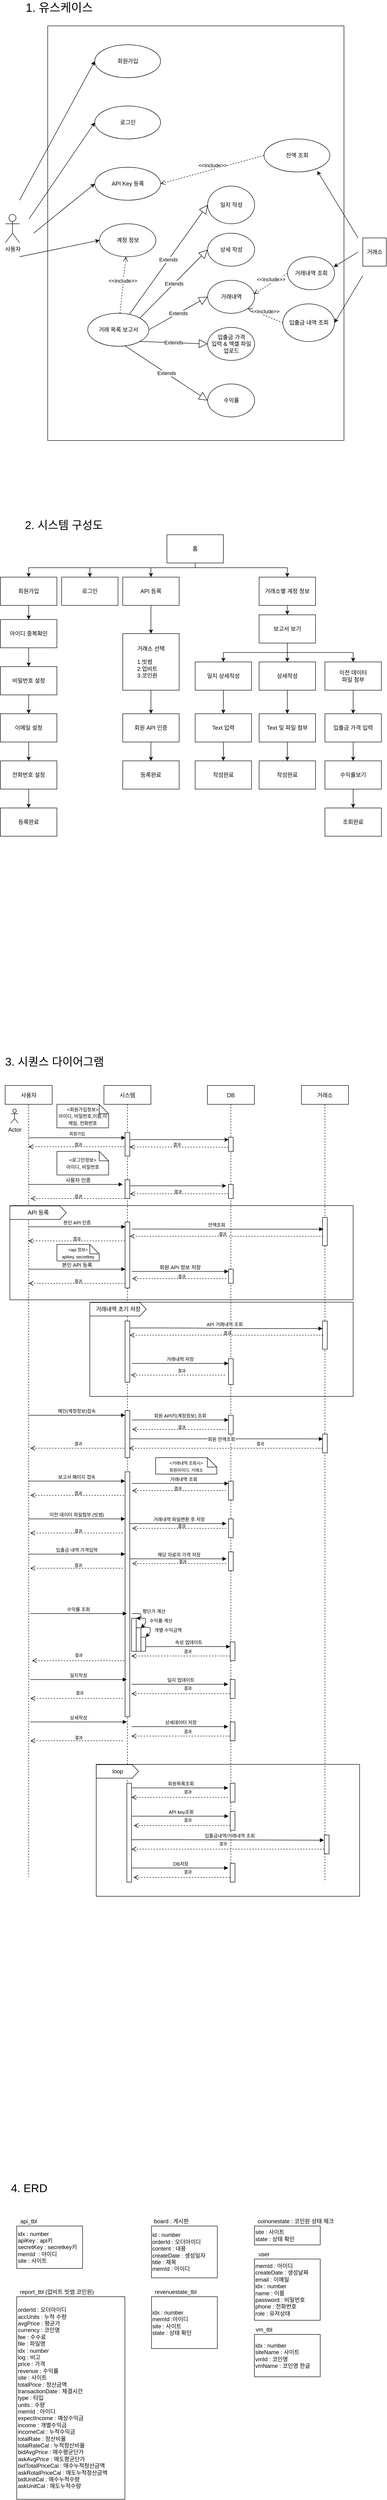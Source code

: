 <mxfile version="14.1.9" type="github">
  <diagram id="elj1aR2KJB44pm3A8Auk" name="Page-1">
    <mxGraphModel dx="1029" dy="2135" grid="1" gridSize="10" guides="1" tooltips="1" connect="1" arrows="1" fold="1" page="1" pageScale="1" pageWidth="827" pageHeight="1169" math="0" shadow="0">
      <root>
        <mxCell id="0" />
        <mxCell id="1" parent="0" />
        <mxCell id="tycSg9s_605FR_uE6vuB-6" style="edgeStyle=orthogonalEdgeStyle;rounded=0;orthogonalLoop=1;jettySize=auto;html=1;exitX=0.5;exitY=1;exitDx=0;exitDy=0;entryX=0.5;entryY=0;entryDx=0;entryDy=0;" edge="1" parent="1" source="tycSg9s_605FR_uE6vuB-1" target="tycSg9s_605FR_uE6vuB-3">
          <mxGeometry relative="1" as="geometry">
            <Array as="points">
              <mxPoint x="414" y="140" />
              <mxPoint x="190" y="140" />
            </Array>
          </mxGeometry>
        </mxCell>
        <mxCell id="tycSg9s_605FR_uE6vuB-7" style="edgeStyle=orthogonalEdgeStyle;rounded=0;orthogonalLoop=1;jettySize=auto;html=1;exitX=0.5;exitY=1;exitDx=0;exitDy=0;entryX=0.5;entryY=0;entryDx=0;entryDy=0;" edge="1" parent="1" source="tycSg9s_605FR_uE6vuB-1" target="tycSg9s_605FR_uE6vuB-4">
          <mxGeometry relative="1" as="geometry">
            <Array as="points">
              <mxPoint x="414" y="140" />
              <mxPoint x="60" y="140" />
            </Array>
          </mxGeometry>
        </mxCell>
        <mxCell id="tycSg9s_605FR_uE6vuB-8" style="edgeStyle=orthogonalEdgeStyle;rounded=0;orthogonalLoop=1;jettySize=auto;html=1;exitX=0.5;exitY=1;exitDx=0;exitDy=0;entryX=0.5;entryY=0;entryDx=0;entryDy=0;" edge="1" parent="1" source="tycSg9s_605FR_uE6vuB-1" target="tycSg9s_605FR_uE6vuB-2">
          <mxGeometry relative="1" as="geometry">
            <Array as="points">
              <mxPoint x="414" y="140" />
              <mxPoint x="320" y="140" />
            </Array>
          </mxGeometry>
        </mxCell>
        <mxCell id="tycSg9s_605FR_uE6vuB-9" style="edgeStyle=orthogonalEdgeStyle;rounded=0;orthogonalLoop=1;jettySize=auto;html=1;exitX=0.5;exitY=1;exitDx=0;exitDy=0;entryX=0.5;entryY=0;entryDx=0;entryDy=0;" edge="1" parent="1" source="tycSg9s_605FR_uE6vuB-1" target="tycSg9s_605FR_uE6vuB-5">
          <mxGeometry relative="1" as="geometry">
            <Array as="points">
              <mxPoint x="414" y="140" />
              <mxPoint x="610" y="140" />
            </Array>
          </mxGeometry>
        </mxCell>
        <mxCell id="tycSg9s_605FR_uE6vuB-1" value="홈" style="rounded=0;whiteSpace=wrap;html=1;" vertex="1" parent="1">
          <mxGeometry x="354" y="70" width="120" height="60" as="geometry" />
        </mxCell>
        <mxCell id="tycSg9s_605FR_uE6vuB-22" style="edgeStyle=orthogonalEdgeStyle;rounded=0;orthogonalLoop=1;jettySize=auto;html=1;exitX=0.5;exitY=1;exitDx=0;exitDy=0;entryX=0.5;entryY=0;entryDx=0;entryDy=0;" edge="1" parent="1" source="tycSg9s_605FR_uE6vuB-2" target="tycSg9s_605FR_uE6vuB-18">
          <mxGeometry relative="1" as="geometry" />
        </mxCell>
        <mxCell id="tycSg9s_605FR_uE6vuB-2" value="API 등록" style="rounded=0;whiteSpace=wrap;html=1;" vertex="1" parent="1">
          <mxGeometry x="260" y="160" width="120" height="60" as="geometry" />
        </mxCell>
        <mxCell id="tycSg9s_605FR_uE6vuB-3" value="로그인" style="rounded=0;whiteSpace=wrap;html=1;" vertex="1" parent="1">
          <mxGeometry x="130" y="160" width="120" height="60" as="geometry" />
        </mxCell>
        <mxCell id="tycSg9s_605FR_uE6vuB-14" style="edgeStyle=orthogonalEdgeStyle;rounded=0;orthogonalLoop=1;jettySize=auto;html=1;exitX=0.5;exitY=1;exitDx=0;exitDy=0;entryX=0.5;entryY=0;entryDx=0;entryDy=0;" edge="1" parent="1" source="tycSg9s_605FR_uE6vuB-4" target="tycSg9s_605FR_uE6vuB-10">
          <mxGeometry relative="1" as="geometry" />
        </mxCell>
        <mxCell id="tycSg9s_605FR_uE6vuB-4" value="회원가입" style="rounded=0;whiteSpace=wrap;html=1;" vertex="1" parent="1">
          <mxGeometry y="160" width="120" height="60" as="geometry" />
        </mxCell>
        <mxCell id="tycSg9s_605FR_uE6vuB-26" style="edgeStyle=orthogonalEdgeStyle;rounded=0;orthogonalLoop=1;jettySize=auto;html=1;exitX=0.5;exitY=1;exitDx=0;exitDy=0;entryX=0.5;entryY=0;entryDx=0;entryDy=0;" edge="1" parent="1" source="tycSg9s_605FR_uE6vuB-5" target="tycSg9s_605FR_uE6vuB-25">
          <mxGeometry relative="1" as="geometry" />
        </mxCell>
        <mxCell id="tycSg9s_605FR_uE6vuB-5" value="거래소별 계정 정보" style="rounded=0;whiteSpace=wrap;html=1;" vertex="1" parent="1">
          <mxGeometry x="550" y="160" width="120" height="60" as="geometry" />
        </mxCell>
        <mxCell id="tycSg9s_605FR_uE6vuB-15" style="edgeStyle=orthogonalEdgeStyle;rounded=0;orthogonalLoop=1;jettySize=auto;html=1;exitX=0.5;exitY=1;exitDx=0;exitDy=0;entryX=0.5;entryY=0;entryDx=0;entryDy=0;" edge="1" parent="1" source="tycSg9s_605FR_uE6vuB-10" target="tycSg9s_605FR_uE6vuB-13">
          <mxGeometry relative="1" as="geometry" />
        </mxCell>
        <mxCell id="tycSg9s_605FR_uE6vuB-10" value="아이디 중복확인" style="rounded=0;whiteSpace=wrap;html=1;" vertex="1" parent="1">
          <mxGeometry y="250" width="120" height="60" as="geometry" />
        </mxCell>
        <mxCell id="tycSg9s_605FR_uE6vuB-50" style="edgeStyle=orthogonalEdgeStyle;rounded=0;orthogonalLoop=1;jettySize=auto;html=1;exitX=0.5;exitY=1;exitDx=0;exitDy=0;entryX=0.5;entryY=0;entryDx=0;entryDy=0;" edge="1" parent="1" source="tycSg9s_605FR_uE6vuB-11" target="tycSg9s_605FR_uE6vuB-49">
          <mxGeometry relative="1" as="geometry" />
        </mxCell>
        <mxCell id="tycSg9s_605FR_uE6vuB-11" value="전화번호 설정" style="rounded=0;whiteSpace=wrap;html=1;" vertex="1" parent="1">
          <mxGeometry y="550" width="120" height="60" as="geometry" />
        </mxCell>
        <mxCell id="tycSg9s_605FR_uE6vuB-17" style="edgeStyle=orthogonalEdgeStyle;rounded=0;orthogonalLoop=1;jettySize=auto;html=1;exitX=0.5;exitY=1;exitDx=0;exitDy=0;entryX=0.5;entryY=0;entryDx=0;entryDy=0;" edge="1" parent="1" source="tycSg9s_605FR_uE6vuB-12" target="tycSg9s_605FR_uE6vuB-11">
          <mxGeometry relative="1" as="geometry" />
        </mxCell>
        <mxCell id="tycSg9s_605FR_uE6vuB-12" value="이메일 설정" style="rounded=0;whiteSpace=wrap;html=1;" vertex="1" parent="1">
          <mxGeometry y="450" width="120" height="60" as="geometry" />
        </mxCell>
        <mxCell id="tycSg9s_605FR_uE6vuB-16" style="edgeStyle=orthogonalEdgeStyle;rounded=0;orthogonalLoop=1;jettySize=auto;html=1;exitX=0.5;exitY=1;exitDx=0;exitDy=0;entryX=0.5;entryY=0;entryDx=0;entryDy=0;" edge="1" parent="1" source="tycSg9s_605FR_uE6vuB-13" target="tycSg9s_605FR_uE6vuB-12">
          <mxGeometry relative="1" as="geometry" />
        </mxCell>
        <mxCell id="tycSg9s_605FR_uE6vuB-13" value="비밀번호 설정" style="rounded=0;whiteSpace=wrap;html=1;" vertex="1" parent="1">
          <mxGeometry y="350" width="120" height="60" as="geometry" />
        </mxCell>
        <mxCell id="tycSg9s_605FR_uE6vuB-23" style="edgeStyle=orthogonalEdgeStyle;rounded=0;orthogonalLoop=1;jettySize=auto;html=1;exitX=0.5;exitY=1;exitDx=0;exitDy=0;entryX=0.5;entryY=0;entryDx=0;entryDy=0;" edge="1" parent="1" source="tycSg9s_605FR_uE6vuB-18" target="tycSg9s_605FR_uE6vuB-21">
          <mxGeometry relative="1" as="geometry" />
        </mxCell>
        <mxCell id="tycSg9s_605FR_uE6vuB-18" value="&lt;div&gt;&lt;span&gt;거래소 선택&lt;/span&gt;&lt;/div&gt;&lt;div&gt;&lt;span&gt;&lt;br&gt;&lt;/span&gt;&lt;/div&gt;&lt;div style=&quot;text-align: left&quot;&gt;&lt;span&gt;1.빗썸&lt;/span&gt;&lt;/div&gt;&lt;div style=&quot;text-align: left&quot;&gt;&lt;span&gt;2.업비트&lt;/span&gt;&lt;/div&gt;&lt;div style=&quot;text-align: left&quot;&gt;&lt;span&gt;3.코인원&lt;/span&gt;&lt;/div&gt;" style="rounded=0;whiteSpace=wrap;html=1;align=center;" vertex="1" parent="1">
          <mxGeometry x="260" y="280" width="120" height="120" as="geometry" />
        </mxCell>
        <mxCell id="tycSg9s_605FR_uE6vuB-20" value="등록완료" style="rounded=0;whiteSpace=wrap;html=1;" vertex="1" parent="1">
          <mxGeometry x="260" y="550" width="120" height="60" as="geometry" />
        </mxCell>
        <mxCell id="tycSg9s_605FR_uE6vuB-24" style="edgeStyle=orthogonalEdgeStyle;rounded=0;orthogonalLoop=1;jettySize=auto;html=1;exitX=0.5;exitY=1;exitDx=0;exitDy=0;entryX=0.5;entryY=0;entryDx=0;entryDy=0;" edge="1" parent="1" source="tycSg9s_605FR_uE6vuB-21" target="tycSg9s_605FR_uE6vuB-20">
          <mxGeometry relative="1" as="geometry" />
        </mxCell>
        <mxCell id="tycSg9s_605FR_uE6vuB-21" value="회원 API 인증" style="rounded=0;whiteSpace=wrap;html=1;" vertex="1" parent="1">
          <mxGeometry x="260" y="450" width="120" height="60" as="geometry" />
        </mxCell>
        <mxCell id="tycSg9s_605FR_uE6vuB-31" style="edgeStyle=orthogonalEdgeStyle;rounded=0;orthogonalLoop=1;jettySize=auto;html=1;exitX=0.5;exitY=1;exitDx=0;exitDy=0;entryX=0.5;entryY=0;entryDx=0;entryDy=0;" edge="1" parent="1" target="tycSg9s_605FR_uE6vuB-28">
          <mxGeometry relative="1" as="geometry">
            <mxPoint x="610" y="310" as="sourcePoint" />
          </mxGeometry>
        </mxCell>
        <mxCell id="tycSg9s_605FR_uE6vuB-32" style="edgeStyle=orthogonalEdgeStyle;rounded=0;orthogonalLoop=1;jettySize=auto;html=1;exitX=0.5;exitY=1;exitDx=0;exitDy=0;entryX=0.5;entryY=0;entryDx=0;entryDy=0;" edge="1" parent="1" target="tycSg9s_605FR_uE6vuB-27">
          <mxGeometry relative="1" as="geometry">
            <mxPoint x="610" y="310" as="sourcePoint" />
            <Array as="points">
              <mxPoint x="610" y="320" />
              <mxPoint x="474" y="320" />
            </Array>
          </mxGeometry>
        </mxCell>
        <mxCell id="tycSg9s_605FR_uE6vuB-33" style="edgeStyle=orthogonalEdgeStyle;rounded=0;orthogonalLoop=1;jettySize=auto;html=1;exitX=0.5;exitY=1;exitDx=0;exitDy=0;entryX=0.5;entryY=0;entryDx=0;entryDy=0;" edge="1" parent="1" source="tycSg9s_605FR_uE6vuB-25" target="tycSg9s_605FR_uE6vuB-29">
          <mxGeometry relative="1" as="geometry">
            <mxPoint x="610" y="310" as="sourcePoint" />
            <Array as="points">
              <mxPoint x="610" y="320" />
              <mxPoint x="750" y="320" />
            </Array>
          </mxGeometry>
        </mxCell>
        <mxCell id="tycSg9s_605FR_uE6vuB-25" value="보고서 보기" style="rounded=0;whiteSpace=wrap;html=1;" vertex="1" parent="1">
          <mxGeometry x="550" y="240" width="120" height="60" as="geometry" />
        </mxCell>
        <mxCell id="tycSg9s_605FR_uE6vuB-39" style="edgeStyle=orthogonalEdgeStyle;rounded=0;orthogonalLoop=1;jettySize=auto;html=1;exitX=0.5;exitY=1;exitDx=0;exitDy=0;entryX=0.5;entryY=0;entryDx=0;entryDy=0;" edge="1" parent="1" source="tycSg9s_605FR_uE6vuB-27" target="tycSg9s_605FR_uE6vuB-37">
          <mxGeometry relative="1" as="geometry" />
        </mxCell>
        <mxCell id="tycSg9s_605FR_uE6vuB-27" value="일지 상세작성" style="rounded=0;whiteSpace=wrap;html=1;" vertex="1" parent="1">
          <mxGeometry x="414" y="340" width="120" height="60" as="geometry" />
        </mxCell>
        <mxCell id="tycSg9s_605FR_uE6vuB-41" style="edgeStyle=orthogonalEdgeStyle;rounded=0;orthogonalLoop=1;jettySize=auto;html=1;exitX=0.5;exitY=1;exitDx=0;exitDy=0;entryX=0.5;entryY=0;entryDx=0;entryDy=0;" edge="1" parent="1" source="tycSg9s_605FR_uE6vuB-28" target="tycSg9s_605FR_uE6vuB-36">
          <mxGeometry relative="1" as="geometry" />
        </mxCell>
        <mxCell id="tycSg9s_605FR_uE6vuB-28" value="상세작성" style="rounded=0;whiteSpace=wrap;html=1;" vertex="1" parent="1">
          <mxGeometry x="550" y="340" width="120" height="60" as="geometry" />
        </mxCell>
        <mxCell id="tycSg9s_605FR_uE6vuB-44" style="edgeStyle=orthogonalEdgeStyle;rounded=0;orthogonalLoop=1;jettySize=auto;html=1;exitX=0.5;exitY=1;exitDx=0;exitDy=0;entryX=0.5;entryY=0;entryDx=0;entryDy=0;" edge="1" parent="1" source="tycSg9s_605FR_uE6vuB-29" target="tycSg9s_605FR_uE6vuB-35">
          <mxGeometry relative="1" as="geometry" />
        </mxCell>
        <mxCell id="tycSg9s_605FR_uE6vuB-29" value="이전 데이터 &lt;br&gt;파일 첨부" style="rounded=0;whiteSpace=wrap;html=1;" vertex="1" parent="1">
          <mxGeometry x="690" y="340" width="120" height="60" as="geometry" />
        </mxCell>
        <mxCell id="tycSg9s_605FR_uE6vuB-34" value="작성완료" style="rounded=0;whiteSpace=wrap;html=1;" vertex="1" parent="1">
          <mxGeometry x="414" y="550" width="120" height="60" as="geometry" />
        </mxCell>
        <mxCell id="tycSg9s_605FR_uE6vuB-45" style="edgeStyle=orthogonalEdgeStyle;rounded=0;orthogonalLoop=1;jettySize=auto;html=1;exitX=0.5;exitY=1;exitDx=0;exitDy=0;entryX=0.5;entryY=0;entryDx=0;entryDy=0;" edge="1" parent="1" source="tycSg9s_605FR_uE6vuB-35" target="tycSg9s_605FR_uE6vuB-42">
          <mxGeometry relative="1" as="geometry" />
        </mxCell>
        <mxCell id="tycSg9s_605FR_uE6vuB-35" value="입출금 가격 입력" style="rounded=0;whiteSpace=wrap;html=1;" vertex="1" parent="1">
          <mxGeometry x="690" y="450" width="120" height="60" as="geometry" />
        </mxCell>
        <mxCell id="tycSg9s_605FR_uE6vuB-46" style="edgeStyle=orthogonalEdgeStyle;rounded=0;orthogonalLoop=1;jettySize=auto;html=1;exitX=0.5;exitY=1;exitDx=0;exitDy=0;entryX=0.5;entryY=0;entryDx=0;entryDy=0;" edge="1" parent="1" source="tycSg9s_605FR_uE6vuB-36" target="tycSg9s_605FR_uE6vuB-43">
          <mxGeometry relative="1" as="geometry" />
        </mxCell>
        <mxCell id="tycSg9s_605FR_uE6vuB-36" value="Text 및 파일 첨부" style="rounded=0;whiteSpace=wrap;html=1;" vertex="1" parent="1">
          <mxGeometry x="550" y="450" width="120" height="60" as="geometry" />
        </mxCell>
        <mxCell id="tycSg9s_605FR_uE6vuB-40" style="edgeStyle=orthogonalEdgeStyle;rounded=0;orthogonalLoop=1;jettySize=auto;html=1;exitX=0.5;exitY=1;exitDx=0;exitDy=0;entryX=0.5;entryY=0;entryDx=0;entryDy=0;" edge="1" parent="1" source="tycSg9s_605FR_uE6vuB-37" target="tycSg9s_605FR_uE6vuB-34">
          <mxGeometry relative="1" as="geometry" />
        </mxCell>
        <mxCell id="tycSg9s_605FR_uE6vuB-37" value="Text 입력" style="rounded=0;whiteSpace=wrap;html=1;" vertex="1" parent="1">
          <mxGeometry x="414" y="450" width="120" height="60" as="geometry" />
        </mxCell>
        <mxCell id="tycSg9s_605FR_uE6vuB-48" style="edgeStyle=orthogonalEdgeStyle;rounded=0;orthogonalLoop=1;jettySize=auto;html=1;exitX=0.5;exitY=1;exitDx=0;exitDy=0;entryX=0.5;entryY=0;entryDx=0;entryDy=0;" edge="1" parent="1" source="tycSg9s_605FR_uE6vuB-42" target="tycSg9s_605FR_uE6vuB-47">
          <mxGeometry relative="1" as="geometry" />
        </mxCell>
        <mxCell id="tycSg9s_605FR_uE6vuB-42" value="수익률보기" style="rounded=0;whiteSpace=wrap;html=1;" vertex="1" parent="1">
          <mxGeometry x="690" y="550" width="120" height="60" as="geometry" />
        </mxCell>
        <mxCell id="tycSg9s_605FR_uE6vuB-43" value="작성완료" style="rounded=0;whiteSpace=wrap;html=1;" vertex="1" parent="1">
          <mxGeometry x="550" y="550" width="120" height="60" as="geometry" />
        </mxCell>
        <mxCell id="tycSg9s_605FR_uE6vuB-47" value="조회완료" style="rounded=0;whiteSpace=wrap;html=1;" vertex="1" parent="1">
          <mxGeometry x="690" y="650" width="120" height="60" as="geometry" />
        </mxCell>
        <mxCell id="tycSg9s_605FR_uE6vuB-49" value="등록완료" style="rounded=0;whiteSpace=wrap;html=1;" vertex="1" parent="1">
          <mxGeometry y="650" width="120" height="60" as="geometry" />
        </mxCell>
        <mxCell id="tycSg9s_605FR_uE6vuB-62" value="&lt;span style=&quot;font-size: 24px&quot;&gt;2. 시스템 구성도&lt;/span&gt;" style="text;html=1;strokeColor=none;fillColor=none;align=center;verticalAlign=middle;whiteSpace=wrap;rounded=0;" vertex="1" parent="1">
          <mxGeometry x="20" y="30" width="230" height="40" as="geometry" />
        </mxCell>
        <mxCell id="tycSg9s_605FR_uE6vuB-63" value="" style="rounded=0;whiteSpace=wrap;html=1;" vertex="1" parent="1">
          <mxGeometry x="203.7" y="2680" width="560" height="280" as="geometry" />
        </mxCell>
        <mxCell id="tycSg9s_605FR_uE6vuB-64" value="" style="verticalAlign=bottom;endArrow=open;dashed=1;endSize=8;shadow=0;strokeWidth=1;exitX=0.5;exitY=0.75;exitDx=0;exitDy=0;exitPerimeter=0;" edge="1" parent="1" source="tycSg9s_605FR_uE6vuB-86">
          <mxGeometry relative="1" as="geometry">
            <mxPoint x="278.7" y="2530" as="targetPoint" />
            <mxPoint x="478.7" y="2530" as="sourcePoint" />
            <Array as="points">
              <mxPoint x="428.7" y="2530" />
              <mxPoint x="360.7" y="2530" />
              <mxPoint x="290.7" y="2530" />
            </Array>
          </mxGeometry>
        </mxCell>
        <mxCell id="tycSg9s_605FR_uE6vuB-65" value="" style="verticalAlign=bottom;endArrow=open;dashed=1;endSize=8;shadow=0;strokeWidth=1;" edge="1" parent="1">
          <mxGeometry relative="1" as="geometry">
            <mxPoint x="63.5" y="2109" as="targetPoint" />
            <mxPoint x="275" y="2109" as="sourcePoint" />
            <Array as="points">
              <mxPoint x="213.5" y="2109" />
              <mxPoint x="145.5" y="2109" />
              <mxPoint x="75.5" y="2109" />
            </Array>
          </mxGeometry>
        </mxCell>
        <mxCell id="tycSg9s_605FR_uE6vuB-66" value="" style="verticalAlign=bottom;endArrow=open;dashed=1;endSize=8;shadow=0;strokeWidth=1;" edge="1" parent="1">
          <mxGeometry relative="1" as="geometry">
            <mxPoint x="63.5" y="2009" as="targetPoint" />
            <mxPoint x="275" y="2009" as="sourcePoint" />
            <Array as="points">
              <mxPoint x="213.5" y="2009" />
              <mxPoint x="145.5" y="2009" />
              <mxPoint x="75.5" y="2009" />
            </Array>
          </mxGeometry>
        </mxCell>
        <mxCell id="tycSg9s_605FR_uE6vuB-67" value="" style="rounded=0;whiteSpace=wrap;html=1;" vertex="1" parent="1">
          <mxGeometry x="190" y="1699" width="560" height="200" as="geometry" />
        </mxCell>
        <mxCell id="tycSg9s_605FR_uE6vuB-68" value="" style="rounded=0;whiteSpace=wrap;html=1;" vertex="1" parent="1">
          <mxGeometry x="20" y="1494" width="730" height="200" as="geometry" />
        </mxCell>
        <mxCell id="tycSg9s_605FR_uE6vuB-69" value="" style="verticalAlign=bottom;endArrow=open;dashed=1;endSize=8;shadow=0;strokeWidth=1;" edge="1" parent="1" source="tycSg9s_605FR_uE6vuB-71" target="tycSg9s_605FR_uE6vuB-70">
          <mxGeometry relative="1" as="geometry">
            <mxPoint x="70" y="1369" as="targetPoint" />
            <mxPoint x="257.5" y="1369.01" as="sourcePoint" />
            <Array as="points">
              <mxPoint x="150" y="1369" />
              <mxPoint x="90" y="1369" />
              <mxPoint x="70" y="1369" />
              <mxPoint x="60" y="1369" />
            </Array>
          </mxGeometry>
        </mxCell>
        <mxCell id="tycSg9s_605FR_uE6vuB-70" value="사용자" style="shape=umlLifeline;perimeter=lifelinePerimeter;container=1;collapsible=0;recursiveResize=0;rounded=0;shadow=0;strokeWidth=1;" vertex="1" parent="1">
          <mxGeometry x="10" y="1239" width="100" height="1680" as="geometry" />
        </mxCell>
        <mxCell id="tycSg9s_605FR_uE6vuB-71" value="시스템" style="shape=umlLifeline;perimeter=lifelinePerimeter;container=1;collapsible=0;recursiveResize=0;rounded=0;shadow=0;strokeWidth=1;" vertex="1" parent="1">
          <mxGeometry x="220" y="1239" width="100" height="1690" as="geometry" />
        </mxCell>
        <mxCell id="tycSg9s_605FR_uE6vuB-72" value="" style="points=[];perimeter=orthogonalPerimeter;rounded=0;shadow=0;strokeWidth=1;" vertex="1" parent="tycSg9s_605FR_uE6vuB-71">
          <mxGeometry x="45" y="100" width="10" height="50" as="geometry" />
        </mxCell>
        <mxCell id="tycSg9s_605FR_uE6vuB-73" value="" style="points=[];perimeter=orthogonalPerimeter;rounded=0;shadow=0;strokeWidth=1;" vertex="1" parent="tycSg9s_605FR_uE6vuB-71">
          <mxGeometry x="45" y="200" width="10" height="40" as="geometry" />
        </mxCell>
        <mxCell id="tycSg9s_605FR_uE6vuB-74" value="" style="points=[];perimeter=orthogonalPerimeter;rounded=0;shadow=0;strokeWidth=1;" vertex="1" parent="tycSg9s_605FR_uE6vuB-71">
          <mxGeometry x="45" y="690" width="10" height="100" as="geometry" />
        </mxCell>
        <mxCell id="tycSg9s_605FR_uE6vuB-75" value="" style="points=[];perimeter=orthogonalPerimeter;rounded=0;shadow=0;strokeWidth=1;" vertex="1" parent="tycSg9s_605FR_uE6vuB-71">
          <mxGeometry x="45" y="820" width="10" height="520" as="geometry" />
        </mxCell>
        <mxCell id="tycSg9s_605FR_uE6vuB-76" value="" style="points=[];perimeter=orthogonalPerimeter;rounded=0;shadow=0;strokeWidth=1;" vertex="1" parent="tycSg9s_605FR_uE6vuB-71">
          <mxGeometry x="48.7" y="1481" width="10" height="210" as="geometry" />
        </mxCell>
        <mxCell id="tycSg9s_605FR_uE6vuB-77" value="loop" style="html=1;shadow=0;dashed=0;align=center;verticalAlign=middle;shape=mxgraph.arrows2.arrow;dy=0.04;dx=14.2;notch=0;" vertex="1" parent="tycSg9s_605FR_uE6vuB-71">
          <mxGeometry x="-16.3" y="1441" width="90" height="30" as="geometry" />
        </mxCell>
        <mxCell id="tycSg9s_605FR_uE6vuB-78" value="회원가입" style="verticalAlign=bottom;endArrow=block;entryX=0.08;entryY=0.22;shadow=0;strokeWidth=1;entryDx=0;entryDy=0;entryPerimeter=0;fontSize=9;" edge="1" parent="1" source="tycSg9s_605FR_uE6vuB-70" target="tycSg9s_605FR_uE6vuB-72">
          <mxGeometry relative="1" as="geometry">
            <mxPoint x="135" y="1349.0" as="sourcePoint" />
            <Array as="points">
              <mxPoint x="150" y="1350" />
            </Array>
          </mxGeometry>
        </mxCell>
        <mxCell id="tycSg9s_605FR_uE6vuB-79" value="DB" style="shape=umlLifeline;perimeter=lifelinePerimeter;container=1;collapsible=0;recursiveResize=0;rounded=0;shadow=0;strokeWidth=1;" vertex="1" parent="1">
          <mxGeometry x="440" y="1239" width="100" height="1690" as="geometry" />
        </mxCell>
        <mxCell id="tycSg9s_605FR_uE6vuB-80" value="" style="points=[];perimeter=orthogonalPerimeter;rounded=0;shadow=0;strokeWidth=1;" vertex="1" parent="tycSg9s_605FR_uE6vuB-79">
          <mxGeometry x="45" y="110" width="10" height="30" as="geometry" />
        </mxCell>
        <mxCell id="tycSg9s_605FR_uE6vuB-81" value="" style="points=[];perimeter=orthogonalPerimeter;rounded=0;shadow=0;strokeWidth=1;" vertex="1" parent="tycSg9s_605FR_uE6vuB-79">
          <mxGeometry x="45" y="210" width="10" height="30" as="geometry" />
        </mxCell>
        <mxCell id="tycSg9s_605FR_uE6vuB-82" value="" style="points=[];perimeter=orthogonalPerimeter;rounded=0;shadow=0;strokeWidth=1;" vertex="1" parent="tycSg9s_605FR_uE6vuB-79">
          <mxGeometry x="45" y="390" width="10" height="30" as="geometry" />
        </mxCell>
        <mxCell id="tycSg9s_605FR_uE6vuB-83" value="" style="points=[];perimeter=orthogonalPerimeter;rounded=0;shadow=0;strokeWidth=1;" vertex="1" parent="tycSg9s_605FR_uE6vuB-79">
          <mxGeometry x="45" y="700" width="10" height="40" as="geometry" />
        </mxCell>
        <mxCell id="tycSg9s_605FR_uE6vuB-84" value="" style="points=[];perimeter=orthogonalPerimeter;rounded=0;shadow=0;strokeWidth=1;" vertex="1" parent="tycSg9s_605FR_uE6vuB-79">
          <mxGeometry x="45" y="840" width="10" height="40" as="geometry" />
        </mxCell>
        <mxCell id="tycSg9s_605FR_uE6vuB-85" value="" style="points=[];perimeter=orthogonalPerimeter;rounded=0;shadow=0;strokeWidth=1;" vertex="1" parent="tycSg9s_605FR_uE6vuB-79">
          <mxGeometry x="45" y="920" width="10" height="40" as="geometry" />
        </mxCell>
        <mxCell id="tycSg9s_605FR_uE6vuB-86" value="" style="points=[];perimeter=orthogonalPerimeter;rounded=0;shadow=0;strokeWidth=1;" vertex="1" parent="tycSg9s_605FR_uE6vuB-79">
          <mxGeometry x="48.7" y="1261" width="10" height="40" as="geometry" />
        </mxCell>
        <mxCell id="tycSg9s_605FR_uE6vuB-87" value="" style="points=[];perimeter=orthogonalPerimeter;rounded=0;shadow=0;strokeWidth=1;" vertex="1" parent="tycSg9s_605FR_uE6vuB-79">
          <mxGeometry x="48.7" y="1481" width="10" height="40" as="geometry" />
        </mxCell>
        <mxCell id="tycSg9s_605FR_uE6vuB-88" value="" style="points=[];perimeter=orthogonalPerimeter;rounded=0;shadow=0;strokeWidth=1;" vertex="1" parent="tycSg9s_605FR_uE6vuB-79">
          <mxGeometry x="48.7" y="1541" width="10" height="40" as="geometry" />
        </mxCell>
        <mxCell id="tycSg9s_605FR_uE6vuB-89" value="" style="points=[];perimeter=orthogonalPerimeter;rounded=0;shadow=0;strokeWidth=1;" vertex="1" parent="tycSg9s_605FR_uE6vuB-79">
          <mxGeometry x="48.7" y="1651" width="10" height="40" as="geometry" />
        </mxCell>
        <mxCell id="tycSg9s_605FR_uE6vuB-90" value="거래소" style="shape=umlLifeline;perimeter=lifelinePerimeter;container=1;collapsible=0;recursiveResize=0;rounded=0;shadow=0;strokeWidth=1;" vertex="1" parent="1">
          <mxGeometry x="640" y="1239" width="100" height="1690" as="geometry" />
        </mxCell>
        <mxCell id="tycSg9s_605FR_uE6vuB-91" value="" style="points=[];perimeter=orthogonalPerimeter;rounded=0;shadow=0;strokeWidth=1;" vertex="1" parent="tycSg9s_605FR_uE6vuB-90">
          <mxGeometry x="45" y="280" width="10" height="60" as="geometry" />
        </mxCell>
        <mxCell id="tycSg9s_605FR_uE6vuB-92" value="" style="points=[];perimeter=orthogonalPerimeter;rounded=0;shadow=0;strokeWidth=1;" vertex="1" parent="tycSg9s_605FR_uE6vuB-90">
          <mxGeometry x="45" y="500" width="10" height="60" as="geometry" />
        </mxCell>
        <mxCell id="tycSg9s_605FR_uE6vuB-93" value="" style="points=[];perimeter=orthogonalPerimeter;rounded=0;shadow=0;strokeWidth=1;" vertex="1" parent="tycSg9s_605FR_uE6vuB-90">
          <mxGeometry x="48.7" y="1591" width="10" height="40" as="geometry" />
        </mxCell>
        <mxCell id="tycSg9s_605FR_uE6vuB-94" value="Actor" style="shape=umlActor;verticalLabelPosition=bottom;verticalAlign=top;html=1;outlineConnect=0;" vertex="1" parent="1">
          <mxGeometry x="22.5" y="1289" width="15" height="30" as="geometry" />
        </mxCell>
        <mxCell id="tycSg9s_605FR_uE6vuB-95" value="" style="edgeStyle=orthogonalEdgeStyle;rounded=0;orthogonalLoop=1;jettySize=auto;html=1;" edge="1" parent="1" source="tycSg9s_605FR_uE6vuB-72" target="tycSg9s_605FR_uE6vuB-80">
          <mxGeometry relative="1" as="geometry">
            <mxPoint x="348" y="1449" as="targetPoint" />
            <Array as="points">
              <mxPoint x="340" y="1354" />
              <mxPoint x="340" y="1354" />
            </Array>
          </mxGeometry>
        </mxCell>
        <mxCell id="tycSg9s_605FR_uE6vuB-96" value="" style="verticalAlign=bottom;endArrow=open;dashed=1;endSize=8;shadow=0;strokeWidth=1;entryX=1;entryY=0.612;entryDx=0;entryDy=0;entryPerimeter=0;" edge="1" parent="1" target="tycSg9s_605FR_uE6vuB-72">
          <mxGeometry relative="1" as="geometry">
            <mxPoint x="280" y="1369" as="targetPoint" />
            <mxPoint x="485" y="1370" as="sourcePoint" />
            <Array as="points" />
          </mxGeometry>
        </mxCell>
        <mxCell id="tycSg9s_605FR_uE6vuB-97" value="사용자 인증" style="verticalAlign=bottom;endArrow=block;shadow=0;strokeWidth=1;" edge="1" parent="1">
          <mxGeometry x="0.054" relative="1" as="geometry">
            <mxPoint x="59.2" y="1449.0" as="sourcePoint" />
            <mxPoint x="260" y="1449" as="targetPoint" />
            <Array as="points" />
            <mxPoint as="offset" />
          </mxGeometry>
        </mxCell>
        <mxCell id="tycSg9s_605FR_uE6vuB-98" value="본인 API 인증" style="verticalAlign=bottom;endArrow=block;entryX=0.08;entryY=0.22;shadow=0;strokeWidth=1;entryDx=0;entryDy=0;entryPerimeter=0;fontSize=10;" edge="1" parent="1">
          <mxGeometry relative="1" as="geometry">
            <mxPoint x="60" y="1539" as="sourcePoint" />
            <mxPoint x="265.7" y="1539" as="targetPoint" />
            <Array as="points">
              <mxPoint x="149.9" y="1539" />
            </Array>
          </mxGeometry>
        </mxCell>
        <mxCell id="tycSg9s_605FR_uE6vuB-99" value="잔액조회" style="verticalAlign=bottom;endArrow=block;entryX=0.16;entryY=0.417;shadow=0;strokeWidth=1;entryDx=0;entryDy=0;entryPerimeter=0;fontSize=10;" edge="1" parent="1" target="tycSg9s_605FR_uE6vuB-91">
          <mxGeometry x="-0.113" relative="1" as="geometry">
            <mxPoint x="279.3" y="1543.8" as="sourcePoint" />
            <mxPoint x="485" y="1543.8" as="targetPoint" />
            <Array as="points">
              <mxPoint x="369.2" y="1543.8" />
              <mxPoint x="430" y="1544" />
            </Array>
            <mxPoint as="offset" />
          </mxGeometry>
        </mxCell>
        <mxCell id="tycSg9s_605FR_uE6vuB-100" value="본인 API 등록" style="verticalAlign=bottom;endArrow=block;entryX=0.08;entryY=0.22;shadow=0;strokeWidth=1;entryDx=0;entryDy=0;entryPerimeter=0;" edge="1" parent="1">
          <mxGeometry relative="1" as="geometry">
            <mxPoint x="60" y="1629" as="sourcePoint" />
            <mxPoint x="265.7" y="1629" as="targetPoint" />
            <Array as="points">
              <mxPoint x="149.9" y="1629" />
            </Array>
          </mxGeometry>
        </mxCell>
        <mxCell id="tycSg9s_605FR_uE6vuB-101" value="회원 API 정보 저장" style="verticalAlign=bottom;endArrow=block;entryX=0.08;entryY=0.22;shadow=0;strokeWidth=1;entryDx=0;entryDy=0;entryPerimeter=0;" edge="1" parent="1">
          <mxGeometry relative="1" as="geometry">
            <mxPoint x="279.3" y="1633.8" as="sourcePoint" />
            <mxPoint x="485" y="1633.8" as="targetPoint" />
            <Array as="points">
              <mxPoint x="369.2" y="1633.8" />
            </Array>
          </mxGeometry>
        </mxCell>
        <mxCell id="tycSg9s_605FR_uE6vuB-102" value="" style="verticalAlign=bottom;endArrow=open;dashed=1;endSize=8;shadow=0;strokeWidth=1;" edge="1" parent="1">
          <mxGeometry relative="1" as="geometry">
            <mxPoint x="59.25" y="1569" as="targetPoint" />
            <mxPoint x="270.75" y="1569" as="sourcePoint" />
            <Array as="points">
              <mxPoint x="141.25" y="1569" />
              <mxPoint x="71.25" y="1569" />
            </Array>
          </mxGeometry>
        </mxCell>
        <mxCell id="tycSg9s_605FR_uE6vuB-103" value="" style="verticalAlign=bottom;endArrow=open;dashed=1;endSize=8;shadow=0;strokeWidth=1;" edge="1" parent="1">
          <mxGeometry relative="1" as="geometry">
            <mxPoint x="60" y="1659" as="targetPoint" />
            <mxPoint x="271.5" y="1659" as="sourcePoint" />
            <Array as="points">
              <mxPoint x="210" y="1659" />
              <mxPoint x="142" y="1659" />
              <mxPoint x="72" y="1659" />
            </Array>
          </mxGeometry>
        </mxCell>
        <mxCell id="tycSg9s_605FR_uE6vuB-104" value="" style="verticalAlign=bottom;endArrow=open;dashed=1;endSize=8;shadow=0;strokeWidth=1;" edge="1" parent="1">
          <mxGeometry relative="1" as="geometry">
            <mxPoint x="280" y="1649" as="targetPoint" />
            <mxPoint x="480" y="1649" as="sourcePoint" />
            <Array as="points">
              <mxPoint x="430" y="1649" />
              <mxPoint x="362" y="1649" />
              <mxPoint x="292" y="1649" />
            </Array>
          </mxGeometry>
        </mxCell>
        <mxCell id="tycSg9s_605FR_uE6vuB-105" value="API 등록" style="html=1;shadow=0;dashed=0;align=center;verticalAlign=middle;shape=mxgraph.arrows2.arrow;dy=0.04;dx=14.2;notch=0;" vertex="1" parent="1">
          <mxGeometry x="20" y="1494" width="120" height="30" as="geometry" />
        </mxCell>
        <mxCell id="tycSg9s_605FR_uE6vuB-106" value="거래내역 초기 저장" style="html=1;shadow=0;dashed=0;align=center;verticalAlign=middle;shape=mxgraph.arrows2.arrow;dy=0.04;dx=14.2;notch=0;" vertex="1" parent="1">
          <mxGeometry x="190" y="1699" width="120" height="30" as="geometry" />
        </mxCell>
        <mxCell id="tycSg9s_605FR_uE6vuB-107" value="" style="points=[];perimeter=orthogonalPerimeter;rounded=0;shadow=0;strokeWidth=1;" vertex="1" parent="1">
          <mxGeometry x="485" y="1819" width="10" height="55" as="geometry" />
        </mxCell>
        <mxCell id="tycSg9s_605FR_uE6vuB-108" value="API 거래내역 조회" style="verticalAlign=bottom;endArrow=block;shadow=0;strokeWidth=1;fontSize=10;" edge="1" parent="1" target="tycSg9s_605FR_uE6vuB-92">
          <mxGeometry x="-0.015" relative="1" as="geometry">
            <mxPoint x="275" y="1753.8" as="sourcePoint" />
            <mxPoint x="486.2" y="1754.785" as="targetPoint" />
            <Array as="points">
              <mxPoint x="364.9" y="1753.8" />
              <mxPoint x="425.7" y="1754" />
              <mxPoint x="470" y="1755" />
            </Array>
            <mxPoint as="offset" />
          </mxGeometry>
        </mxCell>
        <mxCell id="tycSg9s_605FR_uE6vuB-109" value="" style="points=[];perimeter=orthogonalPerimeter;rounded=0;shadow=0;strokeWidth=1;" vertex="1" parent="1">
          <mxGeometry x="265" y="1739" width="10" height="130" as="geometry" />
        </mxCell>
        <mxCell id="tycSg9s_605FR_uE6vuB-110" value="" style="verticalAlign=bottom;endArrow=open;dashed=1;endSize=8;shadow=0;strokeWidth=1;" edge="1" parent="1">
          <mxGeometry relative="1" as="geometry">
            <mxPoint x="275" y="1769" as="targetPoint" />
            <mxPoint x="686.5" y="1769" as="sourcePoint" />
            <Array as="points">
              <mxPoint x="357" y="1769" />
              <mxPoint x="287" y="1769" />
            </Array>
          </mxGeometry>
        </mxCell>
        <mxCell id="tycSg9s_605FR_uE6vuB-111" value="거래내역 저장" style="verticalAlign=bottom;endArrow=block;entryX=0.08;entryY=0.22;shadow=0;strokeWidth=1;entryDx=0;entryDy=0;entryPerimeter=0;fontSize=10;" edge="1" parent="1">
          <mxGeometry relative="1" as="geometry">
            <mxPoint x="279.3" y="1829" as="sourcePoint" />
            <mxPoint x="485" y="1829" as="targetPoint" />
            <Array as="points">
              <mxPoint x="369.2" y="1829" />
            </Array>
          </mxGeometry>
        </mxCell>
        <mxCell id="tycSg9s_605FR_uE6vuB-112" value="" style="verticalAlign=bottom;endArrow=open;dashed=1;endSize=8;shadow=0;strokeWidth=1;" edge="1" parent="1">
          <mxGeometry relative="1" as="geometry">
            <mxPoint x="277.5" y="1853.8" as="targetPoint" />
            <mxPoint x="477.5" y="1853.8" as="sourcePoint" />
            <Array as="points">
              <mxPoint x="427.5" y="1853.8" />
              <mxPoint x="359.5" y="1853.8" />
              <mxPoint x="289.5" y="1853.8" />
            </Array>
          </mxGeometry>
        </mxCell>
        <mxCell id="tycSg9s_605FR_uE6vuB-113" value="메인(계정정보)접속" style="verticalAlign=bottom;endArrow=block;entryX=0.08;entryY=0.22;shadow=0;strokeWidth=1;entryDx=0;entryDy=0;entryPerimeter=0;fontSize=10;" edge="1" parent="1">
          <mxGeometry relative="1" as="geometry">
            <mxPoint x="59.3" y="1939" as="sourcePoint" />
            <mxPoint x="265" y="1939" as="targetPoint" />
            <Array as="points">
              <mxPoint x="149.2" y="1939" />
            </Array>
          </mxGeometry>
        </mxCell>
        <mxCell id="tycSg9s_605FR_uE6vuB-114" value="" style="points=[];perimeter=orthogonalPerimeter;rounded=0;shadow=0;strokeWidth=1;" vertex="1" parent="1">
          <mxGeometry x="265" y="1529" width="10" height="140" as="geometry" />
        </mxCell>
        <mxCell id="tycSg9s_605FR_uE6vuB-115" value="회원 API키(계정정보) 조회" style="verticalAlign=bottom;endArrow=block;entryX=0.08;entryY=0.22;shadow=0;strokeWidth=1;entryDx=0;entryDy=0;entryPerimeter=0;fontSize=10;" edge="1" parent="1">
          <mxGeometry relative="1" as="geometry">
            <mxPoint x="279.3" y="1949" as="sourcePoint" />
            <mxPoint x="485" y="1949" as="targetPoint" />
            <Array as="points">
              <mxPoint x="369.2" y="1949" />
            </Array>
          </mxGeometry>
        </mxCell>
        <mxCell id="tycSg9s_605FR_uE6vuB-116" value="" style="points=[];perimeter=orthogonalPerimeter;rounded=0;shadow=0;strokeWidth=1;" vertex="1" parent="1">
          <mxGeometry x="685" y="1979" width="10" height="40" as="geometry" />
        </mxCell>
        <mxCell id="tycSg9s_605FR_uE6vuB-117" value="회원 잔액조회" style="verticalAlign=bottom;endArrow=block;entryX=0.08;entryY=0.255;shadow=0;strokeWidth=1;entryDx=0;entryDy=0;entryPerimeter=0;fontSize=10;" edge="1" parent="1" target="tycSg9s_605FR_uE6vuB-116">
          <mxGeometry x="-0.051" y="-10" relative="1" as="geometry">
            <mxPoint x="275" y="1989" as="sourcePoint" />
            <mxPoint x="480.7" y="1989" as="targetPoint" />
            <Array as="points">
              <mxPoint x="364.9" y="1989" />
            </Array>
            <mxPoint as="offset" />
          </mxGeometry>
        </mxCell>
        <mxCell id="tycSg9s_605FR_uE6vuB-118" value="" style="verticalAlign=bottom;endArrow=open;dashed=1;endSize=8;shadow=0;strokeWidth=1;" edge="1" parent="1">
          <mxGeometry relative="1" as="geometry">
            <mxPoint x="280" y="1969" as="targetPoint" />
            <mxPoint x="480" y="1969" as="sourcePoint" />
            <Array as="points">
              <mxPoint x="430" y="1969" />
              <mxPoint x="362" y="1969" />
              <mxPoint x="292" y="1969" />
            </Array>
          </mxGeometry>
        </mxCell>
        <mxCell id="tycSg9s_605FR_uE6vuB-119" value="" style="verticalAlign=bottom;endArrow=open;dashed=1;endSize=8;shadow=0;strokeWidth=1;" edge="1" parent="1">
          <mxGeometry relative="1" as="geometry">
            <mxPoint x="273.5" y="2009" as="targetPoint" />
            <mxPoint x="685" y="2009" as="sourcePoint" />
            <Array as="points">
              <mxPoint x="355.5" y="2009" />
              <mxPoint x="285.5" y="2009" />
            </Array>
          </mxGeometry>
        </mxCell>
        <mxCell id="tycSg9s_605FR_uE6vuB-120" value="보고서 페이지 접속" style="verticalAlign=bottom;endArrow=block;entryX=0.08;entryY=0.22;shadow=0;strokeWidth=1;entryDx=0;entryDy=0;entryPerimeter=0;fontSize=10;" edge="1" parent="1">
          <mxGeometry relative="1" as="geometry">
            <mxPoint x="59.3" y="2078.8" as="sourcePoint" />
            <mxPoint x="265" y="2078.8" as="targetPoint" />
            <Array as="points">
              <mxPoint x="149.2" y="2078.8" />
            </Array>
          </mxGeometry>
        </mxCell>
        <mxCell id="tycSg9s_605FR_uE6vuB-121" value="거래내역 조회" style="verticalAlign=bottom;endArrow=block;entryX=0.08;entryY=0.22;shadow=0;strokeWidth=1;entryDx=0;entryDy=0;entryPerimeter=0;fontSize=10;" edge="1" parent="1">
          <mxGeometry x="0.076" relative="1" as="geometry">
            <mxPoint x="279.3" y="2083.8" as="sourcePoint" />
            <mxPoint x="485" y="2083.8" as="targetPoint" />
            <Array as="points">
              <mxPoint x="369.2" y="2083.8" />
            </Array>
            <mxPoint as="offset" />
          </mxGeometry>
        </mxCell>
        <mxCell id="tycSg9s_605FR_uE6vuB-122" value="" style="verticalAlign=bottom;endArrow=open;dashed=1;endSize=8;shadow=0;strokeWidth=1;" edge="1" parent="1">
          <mxGeometry relative="1" as="geometry">
            <mxPoint x="280" y="2099" as="targetPoint" />
            <mxPoint x="480" y="2099" as="sourcePoint" />
            <Array as="points">
              <mxPoint x="430" y="2099" />
              <mxPoint x="362" y="2099" />
              <mxPoint x="292" y="2099" />
            </Array>
          </mxGeometry>
        </mxCell>
        <mxCell id="tycSg9s_605FR_uE6vuB-123" value="이전 데이터 파일첨부 (빗썸)" style="verticalAlign=bottom;endArrow=block;entryX=0.08;entryY=0.22;shadow=0;strokeWidth=1;entryDx=0;entryDy=0;entryPerimeter=0;fontSize=10;" edge="1" parent="1">
          <mxGeometry relative="1" as="geometry">
            <mxPoint x="59.3" y="2159" as="sourcePoint" />
            <mxPoint x="265" y="2159" as="targetPoint" />
            <Array as="points">
              <mxPoint x="149.2" y="2159" />
            </Array>
          </mxGeometry>
        </mxCell>
        <mxCell id="tycSg9s_605FR_uE6vuB-124" value="" style="verticalAlign=bottom;endArrow=open;dashed=1;endSize=8;shadow=0;strokeWidth=1;" edge="1" parent="1">
          <mxGeometry relative="1" as="geometry">
            <mxPoint x="63.5" y="2189" as="targetPoint" />
            <mxPoint x="260" y="2189" as="sourcePoint" />
            <Array as="points">
              <mxPoint x="213.5" y="2189" />
              <mxPoint x="145.5" y="2189" />
              <mxPoint x="75.5" y="2189" />
            </Array>
          </mxGeometry>
        </mxCell>
        <mxCell id="tycSg9s_605FR_uE6vuB-125" value="" style="points=[];perimeter=orthogonalPerimeter;rounded=0;shadow=0;strokeWidth=1;" vertex="1" parent="1">
          <mxGeometry x="485" y="2229" width="10" height="40" as="geometry" />
        </mxCell>
        <mxCell id="tycSg9s_605FR_uE6vuB-126" value="입출금 내역 가격입력" style="verticalAlign=bottom;endArrow=block;entryX=0.08;entryY=0.22;shadow=0;strokeWidth=1;entryDx=0;entryDy=0;entryPerimeter=0;fontSize=10;" edge="1" parent="1">
          <mxGeometry relative="1" as="geometry">
            <mxPoint x="59.3" y="2233.8" as="sourcePoint" />
            <mxPoint x="265" y="2233.8" as="targetPoint" />
            <Array as="points">
              <mxPoint x="149.2" y="2233.8" />
            </Array>
          </mxGeometry>
        </mxCell>
        <mxCell id="tycSg9s_605FR_uE6vuB-127" value="" style="verticalAlign=bottom;endArrow=open;dashed=1;endSize=8;shadow=0;strokeWidth=1;" edge="1" parent="1">
          <mxGeometry relative="1" as="geometry">
            <mxPoint x="63.5" y="2263.8" as="targetPoint" />
            <mxPoint x="260" y="2263.8" as="sourcePoint" />
            <Array as="points">
              <mxPoint x="213.5" y="2263.8" />
              <mxPoint x="145.5" y="2263.8" />
              <mxPoint x="75.5" y="2263.8" />
            </Array>
          </mxGeometry>
        </mxCell>
        <mxCell id="tycSg9s_605FR_uE6vuB-128" value="거래내역 파일변환 후 저장" style="verticalAlign=bottom;endArrow=block;entryX=0.08;entryY=0.22;shadow=0;strokeWidth=1;entryDx=0;entryDy=0;entryPerimeter=0;fontSize=10;" edge="1" parent="1">
          <mxGeometry x="0.021" relative="1" as="geometry">
            <mxPoint x="275" y="2169" as="sourcePoint" />
            <mxPoint x="480.7" y="2169" as="targetPoint" />
            <Array as="points">
              <mxPoint x="364.9" y="2169" />
            </Array>
            <mxPoint as="offset" />
          </mxGeometry>
        </mxCell>
        <mxCell id="tycSg9s_605FR_uE6vuB-129" value="" style="verticalAlign=bottom;endArrow=open;dashed=1;endSize=8;shadow=0;strokeWidth=1;" edge="1" parent="1">
          <mxGeometry relative="1" as="geometry">
            <mxPoint x="280" y="2179" as="targetPoint" />
            <mxPoint x="480" y="2179" as="sourcePoint" />
            <Array as="points">
              <mxPoint x="430" y="2179" />
              <mxPoint x="362" y="2179" />
              <mxPoint x="292" y="2179" />
            </Array>
          </mxGeometry>
        </mxCell>
        <mxCell id="tycSg9s_605FR_uE6vuB-130" value="해당 자료의 가격 저장" style="verticalAlign=bottom;endArrow=block;entryX=0.08;entryY=0.22;shadow=0;strokeWidth=1;entryDx=0;entryDy=0;entryPerimeter=0;fontSize=10;" edge="1" parent="1">
          <mxGeometry x="0.021" relative="1" as="geometry">
            <mxPoint x="275" y="2243.8" as="sourcePoint" />
            <mxPoint x="480.7" y="2243.8" as="targetPoint" />
            <Array as="points">
              <mxPoint x="364.9" y="2243.8" />
            </Array>
            <mxPoint as="offset" />
          </mxGeometry>
        </mxCell>
        <mxCell id="tycSg9s_605FR_uE6vuB-131" value="" style="verticalAlign=bottom;endArrow=open;dashed=1;endSize=8;shadow=0;strokeWidth=1;" edge="1" parent="1">
          <mxGeometry relative="1" as="geometry">
            <mxPoint x="280" y="2253.8" as="targetPoint" />
            <mxPoint x="480" y="2253.8" as="sourcePoint" />
            <Array as="points">
              <mxPoint x="430" y="2253.8" />
              <mxPoint x="362" y="2253.8" />
              <mxPoint x="292" y="2253.8" />
            </Array>
          </mxGeometry>
        </mxCell>
        <mxCell id="tycSg9s_605FR_uE6vuB-132" value="수익률 조회" style="verticalAlign=bottom;endArrow=block;entryX=0.08;entryY=0.22;shadow=0;strokeWidth=1;entryDx=0;entryDy=0;entryPerimeter=0;fontSize=10;" edge="1" parent="1">
          <mxGeometry relative="1" as="geometry">
            <mxPoint x="63.0" y="2360" as="sourcePoint" />
            <mxPoint x="268.7" y="2360" as="targetPoint" />
            <Array as="points">
              <mxPoint x="152.9" y="2360" />
            </Array>
          </mxGeometry>
        </mxCell>
        <mxCell id="tycSg9s_605FR_uE6vuB-133" value="" style="verticalAlign=bottom;endArrow=open;dashed=1;endSize=8;shadow=0;strokeWidth=1;" edge="1" parent="1">
          <mxGeometry relative="1" as="geometry">
            <mxPoint x="67.2" y="2460" as="targetPoint" />
            <mxPoint x="263.7" y="2460" as="sourcePoint" />
            <Array as="points">
              <mxPoint x="217.2" y="2460" />
              <mxPoint x="149.2" y="2460" />
              <mxPoint x="79.2" y="2460" />
            </Array>
          </mxGeometry>
        </mxCell>
        <mxCell id="tycSg9s_605FR_uE6vuB-134" value="" style="verticalAlign=bottom;endArrow=open;dashed=1;endSize=8;shadow=0;strokeWidth=1;" edge="1" parent="1" source="tycSg9s_605FR_uE6vuB-138">
          <mxGeometry relative="1" as="geometry">
            <mxPoint x="278.7" y="2450" as="targetPoint" />
            <mxPoint x="478.7" y="2450" as="sourcePoint" />
            <Array as="points">
              <mxPoint x="428.7" y="2450" />
              <mxPoint x="360.7" y="2450" />
              <mxPoint x="290.7" y="2450" />
            </Array>
          </mxGeometry>
        </mxCell>
        <mxCell id="tycSg9s_605FR_uE6vuB-135" value="" style="points=[];perimeter=orthogonalPerimeter;rounded=0;shadow=0;strokeWidth=1;" vertex="1" parent="1">
          <mxGeometry x="278.7" y="2370" width="10" height="70" as="geometry" />
        </mxCell>
        <mxCell id="tycSg9s_605FR_uE6vuB-136" value="" style="points=[];perimeter=orthogonalPerimeter;rounded=0;shadow=0;strokeWidth=1;" vertex="1" parent="1">
          <mxGeometry x="288.7" y="2390" width="10" height="50" as="geometry" />
        </mxCell>
        <mxCell id="tycSg9s_605FR_uE6vuB-137" value="" style="points=[];perimeter=orthogonalPerimeter;rounded=0;shadow=0;strokeWidth=1;" vertex="1" parent="1">
          <mxGeometry x="298.7" y="2410" width="10" height="30" as="geometry" />
        </mxCell>
        <mxCell id="tycSg9s_605FR_uE6vuB-138" value="" style="points=[];perimeter=orthogonalPerimeter;rounded=0;shadow=0;strokeWidth=1;" vertex="1" parent="1">
          <mxGeometry x="488.7" y="2420" width="10" height="40" as="geometry" />
        </mxCell>
        <mxCell id="tycSg9s_605FR_uE6vuB-139" value="" style="endArrow=classic;html=1;entryX=1.02;entryY=0.012;entryDx=0;entryDy=0;entryPerimeter=0;" edge="1" parent="1">
          <mxGeometry width="50" height="50" relative="1" as="geometry">
            <mxPoint x="298.7" y="2389.4" as="sourcePoint" />
            <mxPoint x="308.9" y="2410" as="targetPoint" />
            <Array as="points">
              <mxPoint x="308.7" y="2389.4" />
              <mxPoint x="318.7" y="2389.4" />
              <mxPoint x="318.7" y="2399.4" />
            </Array>
          </mxGeometry>
        </mxCell>
        <mxCell id="tycSg9s_605FR_uE6vuB-140" value="&lt;font style=&quot;font-size: 10px&quot;&gt;평단가 계산&lt;/font&gt;" style="text;html=1;strokeColor=none;fillColor=none;align=center;verticalAlign=middle;whiteSpace=wrap;rounded=0;" vertex="1" parent="1">
          <mxGeometry x="298.7" y="2350" width="55" height="10" as="geometry" />
        </mxCell>
        <mxCell id="tycSg9s_605FR_uE6vuB-141" value="&lt;font style=&quot;font-size: 10px&quot;&gt;수익률 계산&lt;/font&gt;" style="text;html=1;strokeColor=none;fillColor=none;align=center;verticalAlign=middle;whiteSpace=wrap;rounded=0;" vertex="1" parent="1">
          <mxGeometry x="313.7" y="2370" width="55" height="10" as="geometry" />
        </mxCell>
        <mxCell id="tycSg9s_605FR_uE6vuB-142" value="&lt;font style=&quot;font-size: 10px&quot;&gt;개별 수익금액&lt;/font&gt;" style="text;html=1;strokeColor=none;fillColor=none;align=center;verticalAlign=middle;whiteSpace=wrap;rounded=0;" vertex="1" parent="1">
          <mxGeometry x="318.7" y="2390" width="75" height="10" as="geometry" />
        </mxCell>
        <mxCell id="tycSg9s_605FR_uE6vuB-143" value="" style="endArrow=classic;html=1;" edge="1" parent="1">
          <mxGeometry width="50" height="50" relative="1" as="geometry">
            <mxPoint x="278.7" y="2360" as="sourcePoint" />
            <mxPoint x="288.7" y="2369.6" as="targetPoint" />
            <Array as="points">
              <mxPoint x="288.7" y="2360" />
              <mxPoint x="298.7" y="2360" />
              <mxPoint x="298.7" y="2370" />
            </Array>
          </mxGeometry>
        </mxCell>
        <mxCell id="tycSg9s_605FR_uE6vuB-144" value="속성 업데이트" style="verticalAlign=bottom;endArrow=block;entryX=0.08;entryY=0.22;shadow=0;strokeWidth=1;entryDx=0;entryDy=0;entryPerimeter=0;exitX=0.96;exitY=0.673;exitDx=0;exitDy=0;exitPerimeter=0;fontSize=10;" edge="1" parent="1" source="tycSg9s_605FR_uE6vuB-137">
          <mxGeometry x="0.021" relative="1" as="geometry">
            <mxPoint x="313.7" y="2430" as="sourcePoint" />
            <mxPoint x="488.7" y="2430" as="targetPoint" />
            <Array as="points">
              <mxPoint x="372.9" y="2430" />
            </Array>
            <mxPoint as="offset" />
          </mxGeometry>
        </mxCell>
        <mxCell id="tycSg9s_605FR_uE6vuB-145" value="" style="endArrow=classic;html=1;entryX=1.02;entryY=0.012;entryDx=0;entryDy=0;entryPerimeter=0;" edge="1" parent="1">
          <mxGeometry width="50" height="50" relative="1" as="geometry">
            <mxPoint x="288.7" y="2370" as="sourcePoint" />
            <mxPoint x="298.9" y="2390.6" as="targetPoint" />
            <Array as="points">
              <mxPoint x="298.7" y="2370" />
              <mxPoint x="308.7" y="2370" />
              <mxPoint x="308.7" y="2380" />
            </Array>
          </mxGeometry>
        </mxCell>
        <mxCell id="tycSg9s_605FR_uE6vuB-146" value="일지작성" style="verticalAlign=bottom;endArrow=block;entryX=0.08;entryY=0.22;shadow=0;strokeWidth=1;entryDx=0;entryDy=0;entryPerimeter=0;fontSize=10;" edge="1" parent="1">
          <mxGeometry relative="1" as="geometry">
            <mxPoint x="63.0" y="2500" as="sourcePoint" />
            <mxPoint x="268.7" y="2500" as="targetPoint" />
            <Array as="points">
              <mxPoint x="152.9" y="2500" />
            </Array>
          </mxGeometry>
        </mxCell>
        <mxCell id="tycSg9s_605FR_uE6vuB-147" value="일지 업데이트" style="verticalAlign=bottom;endArrow=block;entryX=-0.43;entryY=0.25;shadow=0;strokeWidth=1;entryDx=0;entryDy=0;entryPerimeter=0;fontSize=10;" edge="1" parent="1" target="tycSg9s_605FR_uE6vuB-86">
          <mxGeometry x="0.021" relative="1" as="geometry">
            <mxPoint x="278.7" y="2510" as="sourcePoint" />
            <mxPoint x="484.4" y="2510" as="targetPoint" />
            <Array as="points">
              <mxPoint x="368.6" y="2510" />
            </Array>
            <mxPoint as="offset" />
          </mxGeometry>
        </mxCell>
        <mxCell id="tycSg9s_605FR_uE6vuB-148" value="" style="verticalAlign=bottom;endArrow=open;dashed=1;endSize=8;shadow=0;strokeWidth=1;" edge="1" parent="1">
          <mxGeometry relative="1" as="geometry">
            <mxPoint x="63.7" y="2540" as="targetPoint" />
            <mxPoint x="260.2" y="2540" as="sourcePoint" />
            <Array as="points">
              <mxPoint x="213.7" y="2540" />
              <mxPoint x="145.7" y="2540" />
              <mxPoint x="75.7" y="2540" />
            </Array>
          </mxGeometry>
        </mxCell>
        <mxCell id="tycSg9s_605FR_uE6vuB-149" value="상세작성" style="verticalAlign=bottom;endArrow=block;entryX=0.08;entryY=0.22;shadow=0;strokeWidth=1;entryDx=0;entryDy=0;entryPerimeter=0;fontSize=10;" edge="1" parent="1">
          <mxGeometry relative="1" as="geometry">
            <mxPoint x="63.0" y="2590" as="sourcePoint" />
            <mxPoint x="268.7" y="2590" as="targetPoint" />
            <Array as="points">
              <mxPoint x="152.9" y="2590" />
            </Array>
          </mxGeometry>
        </mxCell>
        <mxCell id="tycSg9s_605FR_uE6vuB-150" value="" style="verticalAlign=bottom;endArrow=open;dashed=1;endSize=8;shadow=0;strokeWidth=1;" edge="1" parent="1">
          <mxGeometry relative="1" as="geometry">
            <mxPoint x="63.7" y="2630" as="targetPoint" />
            <mxPoint x="260.2" y="2630" as="sourcePoint" />
            <Array as="points">
              <mxPoint x="213.7" y="2630" />
              <mxPoint x="145.7" y="2630" />
              <mxPoint x="75.7" y="2630" />
            </Array>
          </mxGeometry>
        </mxCell>
        <mxCell id="tycSg9s_605FR_uE6vuB-151" value="" style="verticalAlign=bottom;endArrow=open;dashed=1;endSize=8;shadow=0;strokeWidth=1;exitX=0.5;exitY=0.75;exitDx=0;exitDy=0;exitPerimeter=0;" edge="1" parent="1">
          <mxGeometry relative="1" as="geometry">
            <mxPoint x="278.7" y="2620" as="targetPoint" />
            <mxPoint x="493.7" y="2620" as="sourcePoint" />
            <Array as="points">
              <mxPoint x="428.7" y="2620" />
              <mxPoint x="360.7" y="2620" />
              <mxPoint x="290.7" y="2620" />
            </Array>
          </mxGeometry>
        </mxCell>
        <mxCell id="tycSg9s_605FR_uE6vuB-152" value="상세데이터 저장" style="verticalAlign=bottom;endArrow=block;entryX=-0.43;entryY=0.25;shadow=0;strokeWidth=1;entryDx=0;entryDy=0;entryPerimeter=0;fontSize=10;" edge="1" parent="1">
          <mxGeometry x="0.021" relative="1" as="geometry">
            <mxPoint x="278.7" y="2600" as="sourcePoint" />
            <mxPoint x="484.4" y="2600" as="targetPoint" />
            <Array as="points">
              <mxPoint x="368.6" y="2600" />
            </Array>
            <mxPoint as="offset" />
          </mxGeometry>
        </mxCell>
        <mxCell id="tycSg9s_605FR_uE6vuB-153" value="" style="points=[];perimeter=orthogonalPerimeter;rounded=0;shadow=0;strokeWidth=1;" vertex="1" parent="1">
          <mxGeometry x="488.7" y="2590" width="10" height="40" as="geometry" />
        </mxCell>
        <mxCell id="tycSg9s_605FR_uE6vuB-154" value="" style="verticalAlign=bottom;endArrow=open;dashed=1;endSize=8;shadow=0;strokeWidth=1;" edge="1" parent="1">
          <mxGeometry relative="1" as="geometry">
            <mxPoint x="278.7" y="2750" as="targetPoint" />
            <mxPoint x="483.7" y="2750" as="sourcePoint" />
            <Array as="points">
              <mxPoint x="428.7" y="2750" />
              <mxPoint x="360.7" y="2750" />
              <mxPoint x="290.7" y="2750" />
            </Array>
          </mxGeometry>
        </mxCell>
        <mxCell id="tycSg9s_605FR_uE6vuB-155" value="회원목록조회" style="verticalAlign=bottom;endArrow=block;entryX=-0.43;entryY=0.25;shadow=0;strokeWidth=1;entryDx=0;entryDy=0;entryPerimeter=0;fontSize=10;" edge="1" parent="1">
          <mxGeometry x="0.021" relative="1" as="geometry">
            <mxPoint x="278.7" y="2730" as="sourcePoint" />
            <mxPoint x="484.4" y="2730" as="targetPoint" />
            <Array as="points">
              <mxPoint x="368.6" y="2730" />
            </Array>
            <mxPoint as="offset" />
          </mxGeometry>
        </mxCell>
        <mxCell id="tycSg9s_605FR_uE6vuB-156" value="" style="verticalAlign=bottom;endArrow=open;dashed=1;endSize=8;shadow=0;strokeWidth=1;" edge="1" parent="1">
          <mxGeometry relative="1" as="geometry">
            <mxPoint x="283.7" y="2810" as="targetPoint" />
            <mxPoint x="488.7" y="2810" as="sourcePoint" />
            <Array as="points">
              <mxPoint x="433.7" y="2810" />
              <mxPoint x="365.7" y="2810" />
              <mxPoint x="295.7" y="2810" />
            </Array>
          </mxGeometry>
        </mxCell>
        <mxCell id="tycSg9s_605FR_uE6vuB-157" value="API key조회" style="verticalAlign=bottom;endArrow=block;entryX=-0.43;entryY=0.25;shadow=0;strokeWidth=1;entryDx=0;entryDy=0;entryPerimeter=0;fontSize=10;" edge="1" parent="1">
          <mxGeometry x="0.021" relative="1" as="geometry">
            <mxPoint x="279.4" y="2790" as="sourcePoint" />
            <mxPoint x="485.1" y="2790" as="targetPoint" />
            <Array as="points">
              <mxPoint x="369.3" y="2790" />
            </Array>
            <mxPoint as="offset" />
          </mxGeometry>
        </mxCell>
        <mxCell id="tycSg9s_605FR_uE6vuB-158" value="입출금내역/거래내역 조회" style="verticalAlign=bottom;endArrow=block;entryX=-0.08;entryY=0.275;shadow=0;strokeWidth=1;entryDx=0;entryDy=0;entryPerimeter=0;fontSize=10;" edge="1" parent="1" target="tycSg9s_605FR_uE6vuB-93">
          <mxGeometry x="0.021" relative="1" as="geometry">
            <mxPoint x="278.7" y="2840" as="sourcePoint" />
            <mxPoint x="484.4" y="2840" as="targetPoint" />
            <Array as="points">
              <mxPoint x="368.6" y="2840" />
            </Array>
            <mxPoint as="offset" />
          </mxGeometry>
        </mxCell>
        <mxCell id="tycSg9s_605FR_uE6vuB-159" value="" style="verticalAlign=bottom;endArrow=open;dashed=1;endSize=8;shadow=0;strokeWidth=1;" edge="1" parent="1" target="tycSg9s_605FR_uE6vuB-76">
          <mxGeometry relative="1" as="geometry">
            <mxPoint x="483.7" y="2860" as="targetPoint" />
            <mxPoint x="688.7" y="2860" as="sourcePoint" />
            <Array as="points">
              <mxPoint x="633.7" y="2860" />
              <mxPoint x="565.7" y="2860" />
              <mxPoint x="495.7" y="2860" />
            </Array>
          </mxGeometry>
        </mxCell>
        <mxCell id="tycSg9s_605FR_uE6vuB-160" value="" style="verticalAlign=bottom;endArrow=open;dashed=1;endSize=8;shadow=0;strokeWidth=1;" edge="1" parent="1">
          <mxGeometry relative="1" as="geometry">
            <mxPoint x="283.0" y="2920" as="targetPoint" />
            <mxPoint x="488.0" y="2920" as="sourcePoint" />
            <Array as="points">
              <mxPoint x="433" y="2920" />
              <mxPoint x="365" y="2920" />
              <mxPoint x="295" y="2920" />
            </Array>
          </mxGeometry>
        </mxCell>
        <mxCell id="tycSg9s_605FR_uE6vuB-161" value="DB저장" style="verticalAlign=bottom;endArrow=block;entryX=-0.43;entryY=0.25;shadow=0;strokeWidth=1;entryDx=0;entryDy=0;entryPerimeter=0;fontSize=10;" edge="1" parent="1">
          <mxGeometry x="0.021" relative="1" as="geometry">
            <mxPoint x="278.7" y="2900" as="sourcePoint" />
            <mxPoint x="484.4" y="2900" as="targetPoint" />
            <Array as="points">
              <mxPoint x="368.6" y="2900" />
            </Array>
            <mxPoint as="offset" />
          </mxGeometry>
        </mxCell>
        <mxCell id="tycSg9s_605FR_uE6vuB-162" value="&lt;font style=&quot;font-size: 9px&quot;&gt;&amp;lt;api 정보&amp;gt;&lt;br style=&quot;font-size: 9px&quot;&gt;apikey, secretkey&lt;/font&gt;" style="shape=note;size=20;whiteSpace=wrap;html=1;" vertex="1" parent="1">
          <mxGeometry x="120" y="1576.5" width="90" height="35" as="geometry" />
        </mxCell>
        <mxCell id="tycSg9s_605FR_uE6vuB-163" value="&lt;font size=&quot;1&quot;&gt;&amp;lt;회원가입정보&amp;gt;&lt;br&gt;아이디, 비밀번호,이름,이메일, 전화번호&lt;br&gt;&lt;/font&gt;" style="shape=note;size=20;whiteSpace=wrap;html=1;" vertex="1" parent="1">
          <mxGeometry x="120" y="1279" width="110" height="50" as="geometry" />
        </mxCell>
        <mxCell id="tycSg9s_605FR_uE6vuB-164" value="&lt;font size=&quot;1&quot;&gt;&amp;lt;로그인정보&amp;gt;&lt;br&gt;아이디, 비밀번호&lt;br&gt;&lt;/font&gt;" style="shape=note;size=20;whiteSpace=wrap;html=1;" vertex="1" parent="1">
          <mxGeometry x="120" y="1379" width="110" height="50" as="geometry" />
        </mxCell>
        <mxCell id="tycSg9s_605FR_uE6vuB-165" value="" style="verticalAlign=bottom;endArrow=open;dashed=1;endSize=8;shadow=0;strokeWidth=1;" edge="1" parent="1">
          <mxGeometry relative="1" as="geometry">
            <mxPoint x="64.25" y="1479" as="targetPoint" />
            <mxPoint x="265" y="1479" as="sourcePoint" />
            <Array as="points">
              <mxPoint x="146.25" y="1479" />
              <mxPoint x="76.25" y="1479" />
            </Array>
          </mxGeometry>
        </mxCell>
        <mxCell id="tycSg9s_605FR_uE6vuB-166" value="" style="edgeStyle=orthogonalEdgeStyle;rounded=0;orthogonalLoop=1;jettySize=auto;html=1;" edge="1" parent="1">
          <mxGeometry relative="1" as="geometry">
            <mxPoint x="275" y="1449" as="sourcePoint" />
            <mxPoint x="480" y="1452" as="targetPoint" />
            <Array as="points">
              <mxPoint x="275" y="1452" />
            </Array>
          </mxGeometry>
        </mxCell>
        <mxCell id="tycSg9s_605FR_uE6vuB-167" value="" style="verticalAlign=bottom;endArrow=open;dashed=1;endSize=8;shadow=0;strokeWidth=1;" edge="1" parent="1">
          <mxGeometry relative="1" as="geometry">
            <mxPoint x="275.5" y="1469" as="targetPoint" />
            <mxPoint x="485" y="1469" as="sourcePoint" />
            <Array as="points">
              <mxPoint x="415.5" y="1469" />
            </Array>
          </mxGeometry>
        </mxCell>
        <mxCell id="tycSg9s_605FR_uE6vuB-168" value="&lt;font style=&quot;font-size: 9px&quot;&gt;&amp;lt;거래내역 조회시&amp;gt;&lt;br style=&quot;font-size: 9px&quot;&gt;회원아이디, 거래소&lt;br&gt;&lt;/font&gt;" style="shape=note;size=20;whiteSpace=wrap;html=1;" vertex="1" parent="1">
          <mxGeometry x="330" y="2029" width="130" height="35" as="geometry" />
        </mxCell>
        <mxCell id="tycSg9s_605FR_uE6vuB-169" value="&lt;font style=&quot;font-size: 9px&quot;&gt;결과&lt;/font&gt;" style="text;html=1;strokeColor=none;fillColor=none;align=center;verticalAlign=middle;whiteSpace=wrap;rounded=0;" vertex="1" parent="1">
          <mxGeometry x="152.5" y="1359" width="25" height="10" as="geometry" />
        </mxCell>
        <mxCell id="tycSg9s_605FR_uE6vuB-170" value="&lt;font style=&quot;font-size: 9px&quot;&gt;결과&lt;/font&gt;" style="text;html=1;strokeColor=none;fillColor=none;align=center;verticalAlign=middle;whiteSpace=wrap;rounded=0;" vertex="1" parent="1">
          <mxGeometry x="363" y="1359" width="25" height="10" as="geometry" />
        </mxCell>
        <mxCell id="tycSg9s_605FR_uE6vuB-171" value="&lt;font style=&quot;font-size: 9px&quot;&gt;결과&lt;/font&gt;" style="text;html=1;strokeColor=none;fillColor=none;align=center;verticalAlign=middle;whiteSpace=wrap;rounded=0;" vertex="1" parent="1">
          <mxGeometry x="365" y="1459" width="25" height="10" as="geometry" />
        </mxCell>
        <mxCell id="tycSg9s_605FR_uE6vuB-172" value="&lt;font style=&quot;font-size: 9px&quot;&gt;결과&lt;/font&gt;" style="text;html=1;strokeColor=none;fillColor=none;align=center;verticalAlign=middle;whiteSpace=wrap;rounded=0;" vertex="1" parent="1">
          <mxGeometry x="152.5" y="1469" width="25" height="10" as="geometry" />
        </mxCell>
        <mxCell id="tycSg9s_605FR_uE6vuB-173" value="&lt;font style=&quot;font-size: 9px&quot;&gt;결과&lt;/font&gt;" style="text;html=1;strokeColor=none;fillColor=none;align=center;verticalAlign=middle;whiteSpace=wrap;rounded=0;" vertex="1" parent="1">
          <mxGeometry x="152.5" y="1649" width="25" height="10" as="geometry" />
        </mxCell>
        <mxCell id="tycSg9s_605FR_uE6vuB-174" value="" style="verticalAlign=bottom;endArrow=open;dashed=1;endSize=8;shadow=0;strokeWidth=1;" edge="1" parent="1">
          <mxGeometry relative="1" as="geometry">
            <mxPoint x="275" y="1559" as="targetPoint" />
            <mxPoint x="686.5" y="1559" as="sourcePoint" />
            <Array as="points">
              <mxPoint x="357" y="1559" />
              <mxPoint x="287" y="1559" />
            </Array>
          </mxGeometry>
        </mxCell>
        <mxCell id="tycSg9s_605FR_uE6vuB-175" value="&lt;font style=&quot;font-size: 9px&quot;&gt;결과&lt;/font&gt;" style="text;html=1;strokeColor=none;fillColor=none;align=center;verticalAlign=middle;whiteSpace=wrap;rounded=0;" vertex="1" parent="1">
          <mxGeometry x="372.5" y="1639" width="25" height="10" as="geometry" />
        </mxCell>
        <mxCell id="tycSg9s_605FR_uE6vuB-176" value="&lt;font style=&quot;font-size: 9px&quot;&gt;결과&lt;/font&gt;" style="text;html=1;strokeColor=none;fillColor=none;align=center;verticalAlign=middle;whiteSpace=wrap;rounded=0;" vertex="1" parent="1">
          <mxGeometry x="460" y="1549" width="25" height="10" as="geometry" />
        </mxCell>
        <mxCell id="tycSg9s_605FR_uE6vuB-177" value="&lt;font style=&quot;font-size: 9px&quot;&gt;결과&lt;/font&gt;" style="text;html=1;strokeColor=none;fillColor=none;align=center;verticalAlign=middle;whiteSpace=wrap;rounded=0;" vertex="1" parent="1">
          <mxGeometry x="150" y="1559" width="25" height="10" as="geometry" />
        </mxCell>
        <mxCell id="tycSg9s_605FR_uE6vuB-178" value="&lt;font style=&quot;font-size: 9px&quot;&gt;결과&lt;/font&gt;" style="text;html=1;strokeColor=none;fillColor=none;align=center;verticalAlign=middle;whiteSpace=wrap;rounded=0;" vertex="1" parent="1">
          <mxGeometry x="470" y="1759" width="25" height="10" as="geometry" />
        </mxCell>
        <mxCell id="tycSg9s_605FR_uE6vuB-179" value="&lt;font style=&quot;font-size: 9px&quot;&gt;결과&lt;/font&gt;" style="text;html=1;strokeColor=none;fillColor=none;align=center;verticalAlign=middle;whiteSpace=wrap;rounded=0;" vertex="1" parent="1">
          <mxGeometry x="372.5" y="1839" width="25" height="10" as="geometry" />
        </mxCell>
        <mxCell id="tycSg9s_605FR_uE6vuB-180" value="&lt;font style=&quot;font-size: 9px&quot;&gt;결과&lt;/font&gt;" style="text;html=1;strokeColor=none;fillColor=none;align=center;verticalAlign=middle;whiteSpace=wrap;rounded=0;" vertex="1" parent="1">
          <mxGeometry x="372.5" y="1959" width="25" height="10" as="geometry" />
        </mxCell>
        <mxCell id="tycSg9s_605FR_uE6vuB-181" value="&lt;font style=&quot;font-size: 9px&quot;&gt;결과&lt;/font&gt;" style="text;html=1;strokeColor=none;fillColor=none;align=center;verticalAlign=middle;whiteSpace=wrap;rounded=0;" vertex="1" parent="1">
          <mxGeometry x="540" y="1994" width="25" height="10" as="geometry" />
        </mxCell>
        <mxCell id="tycSg9s_605FR_uE6vuB-182" value="&lt;font style=&quot;font-size: 9px&quot;&gt;결과&lt;/font&gt;" style="text;html=1;strokeColor=none;fillColor=none;align=center;verticalAlign=middle;whiteSpace=wrap;rounded=0;" vertex="1" parent="1">
          <mxGeometry x="152.5" y="1994" width="25" height="10" as="geometry" />
        </mxCell>
        <mxCell id="tycSg9s_605FR_uE6vuB-183" value="&lt;font style=&quot;font-size: 9px&quot;&gt;결과&lt;/font&gt;" style="text;html=1;strokeColor=none;fillColor=none;align=center;verticalAlign=middle;whiteSpace=wrap;rounded=0;" vertex="1" parent="1">
          <mxGeometry x="365" y="2089" width="25" height="10" as="geometry" />
        </mxCell>
        <mxCell id="tycSg9s_605FR_uE6vuB-184" value="&lt;font style=&quot;font-size: 9px&quot;&gt;결과&lt;/font&gt;" style="text;html=1;strokeColor=none;fillColor=none;align=center;verticalAlign=middle;whiteSpace=wrap;rounded=0;" vertex="1" parent="1">
          <mxGeometry x="152.5" y="2099" width="25" height="10" as="geometry" />
        </mxCell>
        <mxCell id="tycSg9s_605FR_uE6vuB-185" value="&lt;font style=&quot;font-size: 9px&quot;&gt;결과&lt;/font&gt;" style="text;html=1;strokeColor=none;fillColor=none;align=center;verticalAlign=middle;whiteSpace=wrap;rounded=0;" vertex="1" parent="1">
          <mxGeometry x="152.5" y="2179" width="25" height="10" as="geometry" />
        </mxCell>
        <mxCell id="tycSg9s_605FR_uE6vuB-186" value="&lt;font style=&quot;font-size: 9px&quot;&gt;결과&lt;/font&gt;" style="text;html=1;strokeColor=none;fillColor=none;align=center;verticalAlign=middle;whiteSpace=wrap;rounded=0;" vertex="1" parent="1">
          <mxGeometry x="372.5" y="2169" width="25" height="10" as="geometry" />
        </mxCell>
        <mxCell id="tycSg9s_605FR_uE6vuB-187" value="&lt;font style=&quot;font-size: 9px&quot;&gt;결과&lt;/font&gt;" style="text;html=1;strokeColor=none;fillColor=none;align=center;verticalAlign=middle;whiteSpace=wrap;rounded=0;" vertex="1" parent="1">
          <mxGeometry x="152.5" y="2249" width="25" height="15" as="geometry" />
        </mxCell>
        <mxCell id="tycSg9s_605FR_uE6vuB-188" value="&lt;font style=&quot;font-size: 9px&quot;&gt;결과&lt;/font&gt;" style="text;html=1;strokeColor=none;fillColor=none;align=center;verticalAlign=middle;whiteSpace=wrap;rounded=0;" vertex="1" parent="1">
          <mxGeometry x="375" y="2241.5" width="25" height="15" as="geometry" />
        </mxCell>
        <mxCell id="tycSg9s_605FR_uE6vuB-189" value="&lt;font style=&quot;font-size: 9px&quot;&gt;결과&lt;/font&gt;" style="text;html=1;strokeColor=none;fillColor=none;align=center;verticalAlign=middle;whiteSpace=wrap;rounded=0;" vertex="1" parent="1">
          <mxGeometry x="386.2" y="2432.5" width="25" height="15" as="geometry" />
        </mxCell>
        <mxCell id="tycSg9s_605FR_uE6vuB-190" value="&lt;font style=&quot;font-size: 9px&quot;&gt;결과&lt;/font&gt;" style="text;html=1;strokeColor=none;fillColor=none;align=center;verticalAlign=middle;whiteSpace=wrap;rounded=0;" vertex="1" parent="1">
          <mxGeometry x="386.2" y="2510" width="25" height="15" as="geometry" />
        </mxCell>
        <mxCell id="tycSg9s_605FR_uE6vuB-191" value="&lt;font style=&quot;font-size: 9px&quot;&gt;결과&lt;/font&gt;" style="text;html=1;strokeColor=none;fillColor=none;align=center;verticalAlign=middle;whiteSpace=wrap;rounded=0;" vertex="1" parent="1">
          <mxGeometry x="386.2" y="2602.5" width="25" height="15" as="geometry" />
        </mxCell>
        <mxCell id="tycSg9s_605FR_uE6vuB-192" value="&lt;font style=&quot;font-size: 9px&quot;&gt;결과&lt;/font&gt;" style="text;html=1;strokeColor=none;fillColor=none;align=center;verticalAlign=middle;whiteSpace=wrap;rounded=0;" vertex="1" parent="1">
          <mxGeometry x="386.2" y="2730" width="25" height="15" as="geometry" />
        </mxCell>
        <mxCell id="tycSg9s_605FR_uE6vuB-193" value="&lt;font style=&quot;font-size: 9px&quot;&gt;결과&lt;/font&gt;" style="text;html=1;strokeColor=none;fillColor=none;align=center;verticalAlign=middle;whiteSpace=wrap;rounded=0;" vertex="1" parent="1">
          <mxGeometry x="386.2" y="2790" width="25" height="15" as="geometry" />
        </mxCell>
        <mxCell id="tycSg9s_605FR_uE6vuB-194" value="&lt;font style=&quot;font-size: 9px&quot;&gt;결과&lt;/font&gt;" style="text;html=1;strokeColor=none;fillColor=none;align=center;verticalAlign=middle;whiteSpace=wrap;rounded=0;" vertex="1" parent="1">
          <mxGeometry x="461.2" y="2840" width="25" height="15" as="geometry" />
        </mxCell>
        <mxCell id="tycSg9s_605FR_uE6vuB-195" value="&lt;font style=&quot;font-size: 9px&quot;&gt;결과&lt;/font&gt;" style="text;html=1;strokeColor=none;fillColor=none;align=center;verticalAlign=middle;whiteSpace=wrap;rounded=0;" vertex="1" parent="1">
          <mxGeometry x="386.2" y="2900" width="25" height="15" as="geometry" />
        </mxCell>
        <mxCell id="tycSg9s_605FR_uE6vuB-196" value="&lt;font style=&quot;font-size: 9px&quot;&gt;결과&lt;/font&gt;" style="text;html=1;strokeColor=none;fillColor=none;align=center;verticalAlign=middle;whiteSpace=wrap;rounded=0;" vertex="1" parent="1">
          <mxGeometry x="153.7" y="2615" width="25" height="15" as="geometry" />
        </mxCell>
        <mxCell id="tycSg9s_605FR_uE6vuB-197" value="&lt;font style=&quot;font-size: 9px&quot;&gt;결과&lt;/font&gt;" style="text;html=1;strokeColor=none;fillColor=none;align=center;verticalAlign=middle;whiteSpace=wrap;rounded=0;" vertex="1" parent="1">
          <mxGeometry x="156.2" y="2520" width="25" height="15" as="geometry" />
        </mxCell>
        <mxCell id="tycSg9s_605FR_uE6vuB-198" value="&lt;font style=&quot;font-size: 9px&quot;&gt;결과&lt;/font&gt;" style="text;html=1;strokeColor=none;fillColor=none;align=center;verticalAlign=middle;whiteSpace=wrap;rounded=0;" vertex="1" parent="1">
          <mxGeometry x="153.7" y="2440" width="25" height="15" as="geometry" />
        </mxCell>
        <mxCell id="tycSg9s_605FR_uE6vuB-200" value="&lt;span style=&quot;font-size: 24px&quot;&gt;3. 시퀀스 다이어그램&lt;/span&gt;" style="text;html=1;strokeColor=none;fillColor=none;align=center;verticalAlign=middle;whiteSpace=wrap;rounded=0;" vertex="1" parent="1">
          <mxGeometry y="1169" width="230" height="40" as="geometry" />
        </mxCell>
        <mxCell id="tycSg9s_605FR_uE6vuB-201" value="" style="rounded=0;whiteSpace=wrap;html=1;" vertex="1" parent="1">
          <mxGeometry x="100.5" y="-1010" width="630" height="880" as="geometry" />
        </mxCell>
        <mxCell id="tycSg9s_605FR_uE6vuB-202" value="사용자" style="shape=umlActor;verticalLabelPosition=bottom;verticalAlign=top;html=1;" vertex="1" parent="1">
          <mxGeometry x="10.5" y="-610" width="30" height="60" as="geometry" />
        </mxCell>
        <mxCell id="tycSg9s_605FR_uE6vuB-203" value="회원가입" style="ellipse;whiteSpace=wrap;html=1;" vertex="1" parent="1">
          <mxGeometry x="200.5" y="-970" width="140" height="70" as="geometry" />
        </mxCell>
        <mxCell id="tycSg9s_605FR_uE6vuB-204" value="Extends" style="endArrow=block;endSize=16;endFill=0;html=1;entryX=0;entryY=0.5;entryDx=0;entryDy=0;" edge="1" parent="1" source="tycSg9s_605FR_uE6vuB-210" target="tycSg9s_605FR_uE6vuB-213">
          <mxGeometry width="160" relative="1" as="geometry">
            <mxPoint x="140.5" y="-605.5" as="sourcePoint" />
            <mxPoint x="300.5" y="-605.5" as="targetPoint" />
          </mxGeometry>
        </mxCell>
        <mxCell id="tycSg9s_605FR_uE6vuB-205" value="&amp;lt;&amp;lt;include&amp;gt;&amp;gt;" style="html=1;verticalAlign=bottom;endArrow=open;dashed=1;endSize=8;entryX=1;entryY=0.5;entryDx=0;entryDy=0;exitX=0;exitY=0.5;exitDx=0;exitDy=0;" edge="1" parent="1" source="tycSg9s_605FR_uE6vuB-208" target="tycSg9s_605FR_uE6vuB-207">
          <mxGeometry relative="1" as="geometry">
            <mxPoint x="560.5" y="-615.5" as="sourcePoint" />
            <mxPoint x="480.5" y="-615.5" as="targetPoint" />
            <Array as="points" />
          </mxGeometry>
        </mxCell>
        <mxCell id="tycSg9s_605FR_uE6vuB-206" value="로그인" style="ellipse;whiteSpace=wrap;html=1;" vertex="1" parent="1">
          <mxGeometry x="200.5" y="-840" width="140" height="70" as="geometry" />
        </mxCell>
        <mxCell id="tycSg9s_605FR_uE6vuB-207" value="API Key 등록" style="ellipse;whiteSpace=wrap;html=1;" vertex="1" parent="1">
          <mxGeometry x="200.5" y="-710" width="140" height="70" as="geometry" />
        </mxCell>
        <mxCell id="tycSg9s_605FR_uE6vuB-208" value="잔액 조회" style="ellipse;whiteSpace=wrap;html=1;" vertex="1" parent="1">
          <mxGeometry x="560.5" y="-770" width="140" height="70" as="geometry" />
        </mxCell>
        <mxCell id="tycSg9s_605FR_uE6vuB-209" value="" style="endArrow=classic;html=1;entryX=0.809;entryY=0.971;entryDx=0;entryDy=0;entryPerimeter=0;" edge="1" parent="1" target="tycSg9s_605FR_uE6vuB-208">
          <mxGeometry width="50" height="50" relative="1" as="geometry">
            <mxPoint x="760.5" y="-560" as="sourcePoint" />
            <mxPoint x="770.5" y="-630" as="targetPoint" />
          </mxGeometry>
        </mxCell>
        <mxCell id="tycSg9s_605FR_uE6vuB-210" value="거래 목록 보고서" style="ellipse;whiteSpace=wrap;html=1;" vertex="1" parent="1">
          <mxGeometry x="185.5" y="-400" width="130" height="70" as="geometry" />
        </mxCell>
        <mxCell id="tycSg9s_605FR_uE6vuB-211" value="거래내역" style="ellipse;whiteSpace=wrap;html=1;" vertex="1" parent="1">
          <mxGeometry x="440.5" y="-470" width="100" height="70" as="geometry" />
        </mxCell>
        <mxCell id="tycSg9s_605FR_uE6vuB-212" value="수익률" style="ellipse;whiteSpace=wrap;html=1;" vertex="1" parent="1">
          <mxGeometry x="440.5" y="-250" width="100" height="70" as="geometry" />
        </mxCell>
        <mxCell id="tycSg9s_605FR_uE6vuB-213" value="일지 작성" style="ellipse;whiteSpace=wrap;html=1;" vertex="1" parent="1">
          <mxGeometry x="440.5" y="-670" width="100" height="80" as="geometry" />
        </mxCell>
        <mxCell id="tycSg9s_605FR_uE6vuB-214" value="상세 작성" style="ellipse;whiteSpace=wrap;html=1;" vertex="1" parent="1">
          <mxGeometry x="440.5" y="-570" width="100" height="70" as="geometry" />
        </mxCell>
        <mxCell id="tycSg9s_605FR_uE6vuB-215" value="거래내역 조회" style="ellipse;whiteSpace=wrap;html=1;" vertex="1" parent="1">
          <mxGeometry x="610.5" y="-520" width="100" height="70" as="geometry" />
        </mxCell>
        <mxCell id="tycSg9s_605FR_uE6vuB-216" value="입출금 내역 조회" style="ellipse;whiteSpace=wrap;html=1;" vertex="1" parent="1">
          <mxGeometry x="600.5" y="-420" width="110" height="80" as="geometry" />
        </mxCell>
        <mxCell id="tycSg9s_605FR_uE6vuB-217" value="Extends" style="endArrow=block;endSize=16;endFill=0;html=1;entryX=0;entryY=0.5;entryDx=0;entryDy=0;exitX=1;exitY=0;exitDx=0;exitDy=0;" edge="1" parent="1" source="tycSg9s_605FR_uE6vuB-210" target="tycSg9s_605FR_uE6vuB-214">
          <mxGeometry width="160" relative="1" as="geometry">
            <mxPoint x="230.595" y="-406.6" as="sourcePoint" />
            <mxPoint x="400.5" y="-585" as="targetPoint" />
          </mxGeometry>
        </mxCell>
        <mxCell id="tycSg9s_605FR_uE6vuB-218" value="Extends" style="endArrow=block;endSize=16;endFill=0;html=1;entryX=0;entryY=0.5;entryDx=0;entryDy=0;exitX=1;exitY=0.5;exitDx=0;exitDy=0;" edge="1" parent="1" source="tycSg9s_605FR_uE6vuB-210" target="tycSg9s_605FR_uE6vuB-211">
          <mxGeometry width="160" relative="1" as="geometry">
            <mxPoint x="240.595" y="-396.6" as="sourcePoint" />
            <mxPoint x="410.5" y="-575" as="targetPoint" />
          </mxGeometry>
        </mxCell>
        <mxCell id="tycSg9s_605FR_uE6vuB-219" value="Extends" style="endArrow=block;endSize=16;endFill=0;html=1;entryX=0;entryY=0.5;entryDx=0;entryDy=0;exitX=0.612;exitY=0.989;exitDx=0;exitDy=0;exitPerimeter=0;" edge="1" parent="1" source="tycSg9s_605FR_uE6vuB-210" target="tycSg9s_605FR_uE6vuB-212">
          <mxGeometry width="160" relative="1" as="geometry">
            <mxPoint x="250.595" y="-386.6" as="sourcePoint" />
            <mxPoint x="420.5" y="-565" as="targetPoint" />
          </mxGeometry>
        </mxCell>
        <mxCell id="tycSg9s_605FR_uE6vuB-220" value="&amp;lt;&amp;lt;include&amp;gt;&amp;gt;" style="html=1;verticalAlign=bottom;endArrow=open;dashed=1;endSize=8;entryX=0.986;entryY=0.411;entryDx=0;entryDy=0;exitX=0;exitY=0.5;exitDx=0;exitDy=0;entryPerimeter=0;" edge="1" parent="1" source="tycSg9s_605FR_uE6vuB-215" target="tycSg9s_605FR_uE6vuB-211">
          <mxGeometry relative="1" as="geometry">
            <mxPoint x="510.5" y="-695" as="sourcePoint" />
            <mxPoint x="359.997" y="-679.749" as="targetPoint" />
            <Array as="points" />
          </mxGeometry>
        </mxCell>
        <mxCell id="tycSg9s_605FR_uE6vuB-221" value="&amp;lt;&amp;lt;include&amp;gt;&amp;gt;" style="html=1;verticalAlign=bottom;endArrow=open;dashed=1;endSize=8;exitX=0;exitY=0.5;exitDx=0;exitDy=0;entryX=1;entryY=1;entryDx=0;entryDy=0;" edge="1" parent="1" source="tycSg9s_605FR_uE6vuB-216" target="tycSg9s_605FR_uE6vuB-211">
          <mxGeometry relative="1" as="geometry">
            <mxPoint x="520.5" y="-685" as="sourcePoint" />
            <mxPoint x="369.997" y="-669.749" as="targetPoint" />
            <Array as="points" />
          </mxGeometry>
        </mxCell>
        <mxCell id="tycSg9s_605FR_uE6vuB-222" value="" style="endArrow=classic;html=1;entryX=0.983;entryY=0.309;entryDx=0;entryDy=0;entryPerimeter=0;" edge="1" parent="1" target="tycSg9s_605FR_uE6vuB-215">
          <mxGeometry width="50" height="50" relative="1" as="geometry">
            <mxPoint x="760.5" y="-530" as="sourcePoint" />
            <mxPoint x="651.34" y="-685.2" as="targetPoint" />
          </mxGeometry>
        </mxCell>
        <mxCell id="tycSg9s_605FR_uE6vuB-223" value="" style="endArrow=classic;html=1;entryX=1;entryY=0.5;entryDx=0;entryDy=0;" edge="1" parent="1" target="tycSg9s_605FR_uE6vuB-216">
          <mxGeometry width="50" height="50" relative="1" as="geometry">
            <mxPoint x="770.5" y="-480" as="sourcePoint" />
            <mxPoint x="661.34" y="-675.2" as="targetPoint" />
          </mxGeometry>
        </mxCell>
        <mxCell id="tycSg9s_605FR_uE6vuB-224" value="" style="endArrow=classic;html=1;entryX=0;entryY=0.5;entryDx=0;entryDy=0;" edge="1" parent="1" target="tycSg9s_605FR_uE6vuB-203">
          <mxGeometry width="50" height="50" relative="1" as="geometry">
            <mxPoint x="40.5" y="-640" as="sourcePoint" />
            <mxPoint x="230.5" y="-930" as="targetPoint" />
            <Array as="points" />
          </mxGeometry>
        </mxCell>
        <mxCell id="tycSg9s_605FR_uE6vuB-225" value="" style="endArrow=classic;html=1;entryX=0;entryY=0.5;entryDx=0;entryDy=0;" edge="1" parent="1" target="tycSg9s_605FR_uE6vuB-206">
          <mxGeometry width="50" height="50" relative="1" as="geometry">
            <mxPoint x="60.5" y="-600" as="sourcePoint" />
            <mxPoint x="240.5" y="-920" as="targetPoint" />
            <Array as="points" />
          </mxGeometry>
        </mxCell>
        <mxCell id="tycSg9s_605FR_uE6vuB-226" value="" style="endArrow=classic;html=1;entryX=0;entryY=0.5;entryDx=0;entryDy=0;" edge="1" parent="1" target="tycSg9s_605FR_uE6vuB-207">
          <mxGeometry width="50" height="50" relative="1" as="geometry">
            <mxPoint x="70.5" y="-570" as="sourcePoint" />
            <mxPoint x="250.5" y="-825" as="targetPoint" />
          </mxGeometry>
        </mxCell>
        <mxCell id="tycSg9s_605FR_uE6vuB-227" value="계정 정보" style="ellipse;whiteSpace=wrap;html=1;" vertex="1" parent="1">
          <mxGeometry x="210.5" y="-590" width="120" height="70" as="geometry" />
        </mxCell>
        <mxCell id="tycSg9s_605FR_uE6vuB-228" value="" style="endArrow=classic;html=1;entryX=0;entryY=0.5;entryDx=0;entryDy=0;" edge="1" parent="1" target="tycSg9s_605FR_uE6vuB-227">
          <mxGeometry width="50" height="50" relative="1" as="geometry">
            <mxPoint x="40.5" y="-520" as="sourcePoint" />
            <mxPoint x="250.5" y="-665" as="targetPoint" />
            <Array as="points" />
          </mxGeometry>
        </mxCell>
        <mxCell id="tycSg9s_605FR_uE6vuB-229" value="&amp;lt;&amp;lt;include&amp;gt;&amp;gt;" style="html=1;verticalAlign=bottom;endArrow=open;dashed=1;endSize=8;" edge="1" parent="1" source="tycSg9s_605FR_uE6vuB-210" target="tycSg9s_605FR_uE6vuB-227">
          <mxGeometry relative="1" as="geometry">
            <mxPoint x="530.5" y="-705" as="sourcePoint" />
            <mxPoint x="369.997" y="-689.749" as="targetPoint" />
            <Array as="points" />
          </mxGeometry>
        </mxCell>
        <mxCell id="tycSg9s_605FR_uE6vuB-230" value="거래소" style="rounded=0;whiteSpace=wrap;html=1;" vertex="1" parent="1">
          <mxGeometry x="770.5" y="-560" width="50" height="60" as="geometry" />
        </mxCell>
        <mxCell id="tycSg9s_605FR_uE6vuB-231" value="입출금 가격&lt;br&gt;입력 &amp;amp; 엑셀 파일 업로드" style="ellipse;whiteSpace=wrap;html=1;" vertex="1" parent="1">
          <mxGeometry x="440.5" y="-370" width="100" height="70" as="geometry" />
        </mxCell>
        <mxCell id="tycSg9s_605FR_uE6vuB-232" value="Extends" style="endArrow=block;endSize=16;endFill=0;html=1;entryX=0;entryY=0.5;entryDx=0;entryDy=0;exitX=1;exitY=1;exitDx=0;exitDy=0;" edge="1" parent="1" source="tycSg9s_605FR_uE6vuB-210" target="tycSg9s_605FR_uE6vuB-231">
          <mxGeometry width="160" relative="1" as="geometry">
            <mxPoint x="350.5" y="-450" as="sourcePoint" />
            <mxPoint x="460.5" y="-380" as="targetPoint" />
          </mxGeometry>
        </mxCell>
        <mxCell id="tycSg9s_605FR_uE6vuB-233" value="&lt;font style=&quot;font-size: 25px&quot;&gt;1. 유스케이스&lt;/font&gt;" style="text;html=1;strokeColor=none;fillColor=none;align=center;verticalAlign=middle;whiteSpace=wrap;rounded=0;" vertex="1" parent="1">
          <mxGeometry y="-1060" width="250" height="20" as="geometry" />
        </mxCell>
        <mxCell id="tycSg9s_605FR_uE6vuB-235" value="&lt;span style=&quot;font-size: 24px&quot;&gt;4. ERD&lt;/span&gt;" style="text;html=1;strokeColor=none;fillColor=none;align=center;verticalAlign=middle;whiteSpace=wrap;rounded=0;" vertex="1" parent="1">
          <mxGeometry x="10.5" y="3560" width="99.5" height="40" as="geometry" />
        </mxCell>
        <mxCell id="tycSg9s_605FR_uE6vuB-242" value="api_tbl" style="text;html=1;strokeColor=none;fillColor=none;align=center;verticalAlign=middle;whiteSpace=wrap;rounded=0;" vertex="1" parent="1">
          <mxGeometry x="34.6" y="3640" width="50" height="20" as="geometry" />
        </mxCell>
        <mxCell id="tycSg9s_605FR_uE6vuB-243" value="idx : number&lt;br&gt;apiKey : api키&lt;br&gt;secretKey : secretkey키&lt;br&gt;memId&amp;nbsp; : 아이디&lt;br&gt;site : 사이트" style="rounded=0;whiteSpace=wrap;html=1;align=left;" vertex="1" parent="1">
          <mxGeometry x="34.6" y="3660" width="140" height="90" as="geometry" />
        </mxCell>
        <mxCell id="tycSg9s_605FR_uE6vuB-244" value="board : 게시판" style="text;html=1;strokeColor=none;fillColor=none;align=center;verticalAlign=middle;whiteSpace=wrap;rounded=0;" vertex="1" parent="1">
          <mxGeometry x="321.2" y="3640" width="84.5" height="20" as="geometry" />
        </mxCell>
        <mxCell id="tycSg9s_605FR_uE6vuB-245" value="id : number&lt;br&gt;orderId : 오더아이디&lt;br&gt;content : 내용&lt;br&gt;createDate : 생성일자&amp;nbsp;&lt;br&gt;title : 제목&lt;br&gt;memId : 아이디" style="rounded=0;whiteSpace=wrap;html=1;align=left;" vertex="1" parent="1">
          <mxGeometry x="321.2" y="3660" width="140" height="110" as="geometry" />
        </mxCell>
        <mxCell id="tycSg9s_605FR_uE6vuB-246" value="coinonestate : 코인원 상태 체크" style="text;html=1;strokeColor=none;fillColor=none;align=center;verticalAlign=middle;whiteSpace=wrap;rounded=0;" vertex="1" parent="1">
          <mxGeometry x="540" y="3640" width="176.3" height="20" as="geometry" />
        </mxCell>
        <mxCell id="tycSg9s_605FR_uE6vuB-247" value="site : 사이트&amp;nbsp;&lt;br&gt;state : 상태 확인" style="rounded=0;whiteSpace=wrap;html=1;align=left;" vertex="1" parent="1">
          <mxGeometry x="540" y="3660" width="140" height="40" as="geometry" />
        </mxCell>
        <mxCell id="tycSg9s_605FR_uE6vuB-248" value="report_tbl (업비트 빗썸 코인원)" style="text;html=1;strokeColor=none;fillColor=none;align=center;verticalAlign=middle;whiteSpace=wrap;rounded=0;" vertex="1" parent="1">
          <mxGeometry x="34.6" y="3790" width="170" height="20" as="geometry" />
        </mxCell>
        <mxCell id="tycSg9s_605FR_uE6vuB-249" value="orderId : 오더아이디&lt;br&gt;accUnits : 누적 수량&amp;nbsp;&lt;br&gt;avgPrice : 평균가&lt;br&gt;currency : 코인명&lt;br&gt;fee : 수수료&lt;br&gt;file : 파일명&lt;br&gt;idx : number&lt;br&gt;log : 비고&lt;br&gt;price : 가격&lt;br&gt;revenue : 수익률&lt;br&gt;site : 사이트&lt;br&gt;totalPrice : 정산금액&lt;br&gt;transactionDate : 체결시간&lt;br&gt;type : 타입&lt;br&gt;units : 수량&lt;br&gt;memId : 아이디&lt;br&gt;expectIncome : 예상수익금&lt;br&gt;income : 개별수익금&lt;br&gt;incomeCal : 누적수익금&lt;br&gt;totalRate : 정산비율&lt;br&gt;totalRateCal : 누적정산비율&lt;br&gt;bidAvgPrice : 매수평균단가&lt;br&gt;askAvgPrice : 매도평균단가&lt;br&gt;bidTotalPriceCal : 매수누적정산금액&lt;br&gt;askRotalPriceCal : 매도누적정산금액&lt;br&gt;bidUnitCal : 매수누적수량&lt;br&gt;askUnitCal : 매도누적수량" style="rounded=0;whiteSpace=wrap;html=1;align=left;" vertex="1" parent="1">
          <mxGeometry x="34.6" y="3810" width="230" height="430" as="geometry" />
        </mxCell>
        <mxCell id="tycSg9s_605FR_uE6vuB-250" value="&amp;nbsp;revenuestate_tbl" style="text;html=1;strokeColor=none;fillColor=none;align=center;verticalAlign=middle;whiteSpace=wrap;rounded=0;" vertex="1" parent="1">
          <mxGeometry x="321.2" y="3790" width="99.5" height="20" as="geometry" />
        </mxCell>
        <mxCell id="tycSg9s_605FR_uE6vuB-251" value="idx : number&lt;br&gt;memId :아이디&lt;br&gt;site : 사이트&lt;br&gt;state : 상태 확인" style="rounded=0;whiteSpace=wrap;html=1;align=left;" vertex="1" parent="1">
          <mxGeometry x="321.2" y="3810" width="140" height="110" as="geometry" />
        </mxCell>
        <mxCell id="tycSg9s_605FR_uE6vuB-254" value="user" style="text;html=1;strokeColor=none;fillColor=none;align=center;verticalAlign=middle;whiteSpace=wrap;rounded=0;" vertex="1" parent="1">
          <mxGeometry x="540" y="3710" width="41.3" height="20" as="geometry" />
        </mxCell>
        <mxCell id="tycSg9s_605FR_uE6vuB-255" value="memId : 아이디&lt;br&gt;createDate : 생성날짜&lt;br&gt;email : 이메일&lt;br&gt;idx : number&lt;br&gt;name : 이름&lt;br&gt;password : 비밀번호&lt;br&gt;phone : 전화번호&lt;br&gt;role : 유저상태" style="rounded=0;whiteSpace=wrap;html=1;align=left;" vertex="1" parent="1">
          <mxGeometry x="540" y="3730" width="140" height="130" as="geometry" />
        </mxCell>
        <mxCell id="tycSg9s_605FR_uE6vuB-257" value="vm_tbl" style="text;html=1;strokeColor=none;fillColor=none;align=center;verticalAlign=middle;whiteSpace=wrap;rounded=0;" vertex="1" parent="1">
          <mxGeometry x="540" y="3870" width="41.3" height="20" as="geometry" />
        </mxCell>
        <mxCell id="tycSg9s_605FR_uE6vuB-258" value="idx : number&lt;br&gt;siteName : 사이트&lt;br&gt;vmId : 코인명&lt;br&gt;vmName : 코인명 한글" style="rounded=0;whiteSpace=wrap;html=1;align=left;" vertex="1" parent="1">
          <mxGeometry x="540" y="3890" width="140" height="90" as="geometry" />
        </mxCell>
      </root>
    </mxGraphModel>
  </diagram>
</mxfile>
